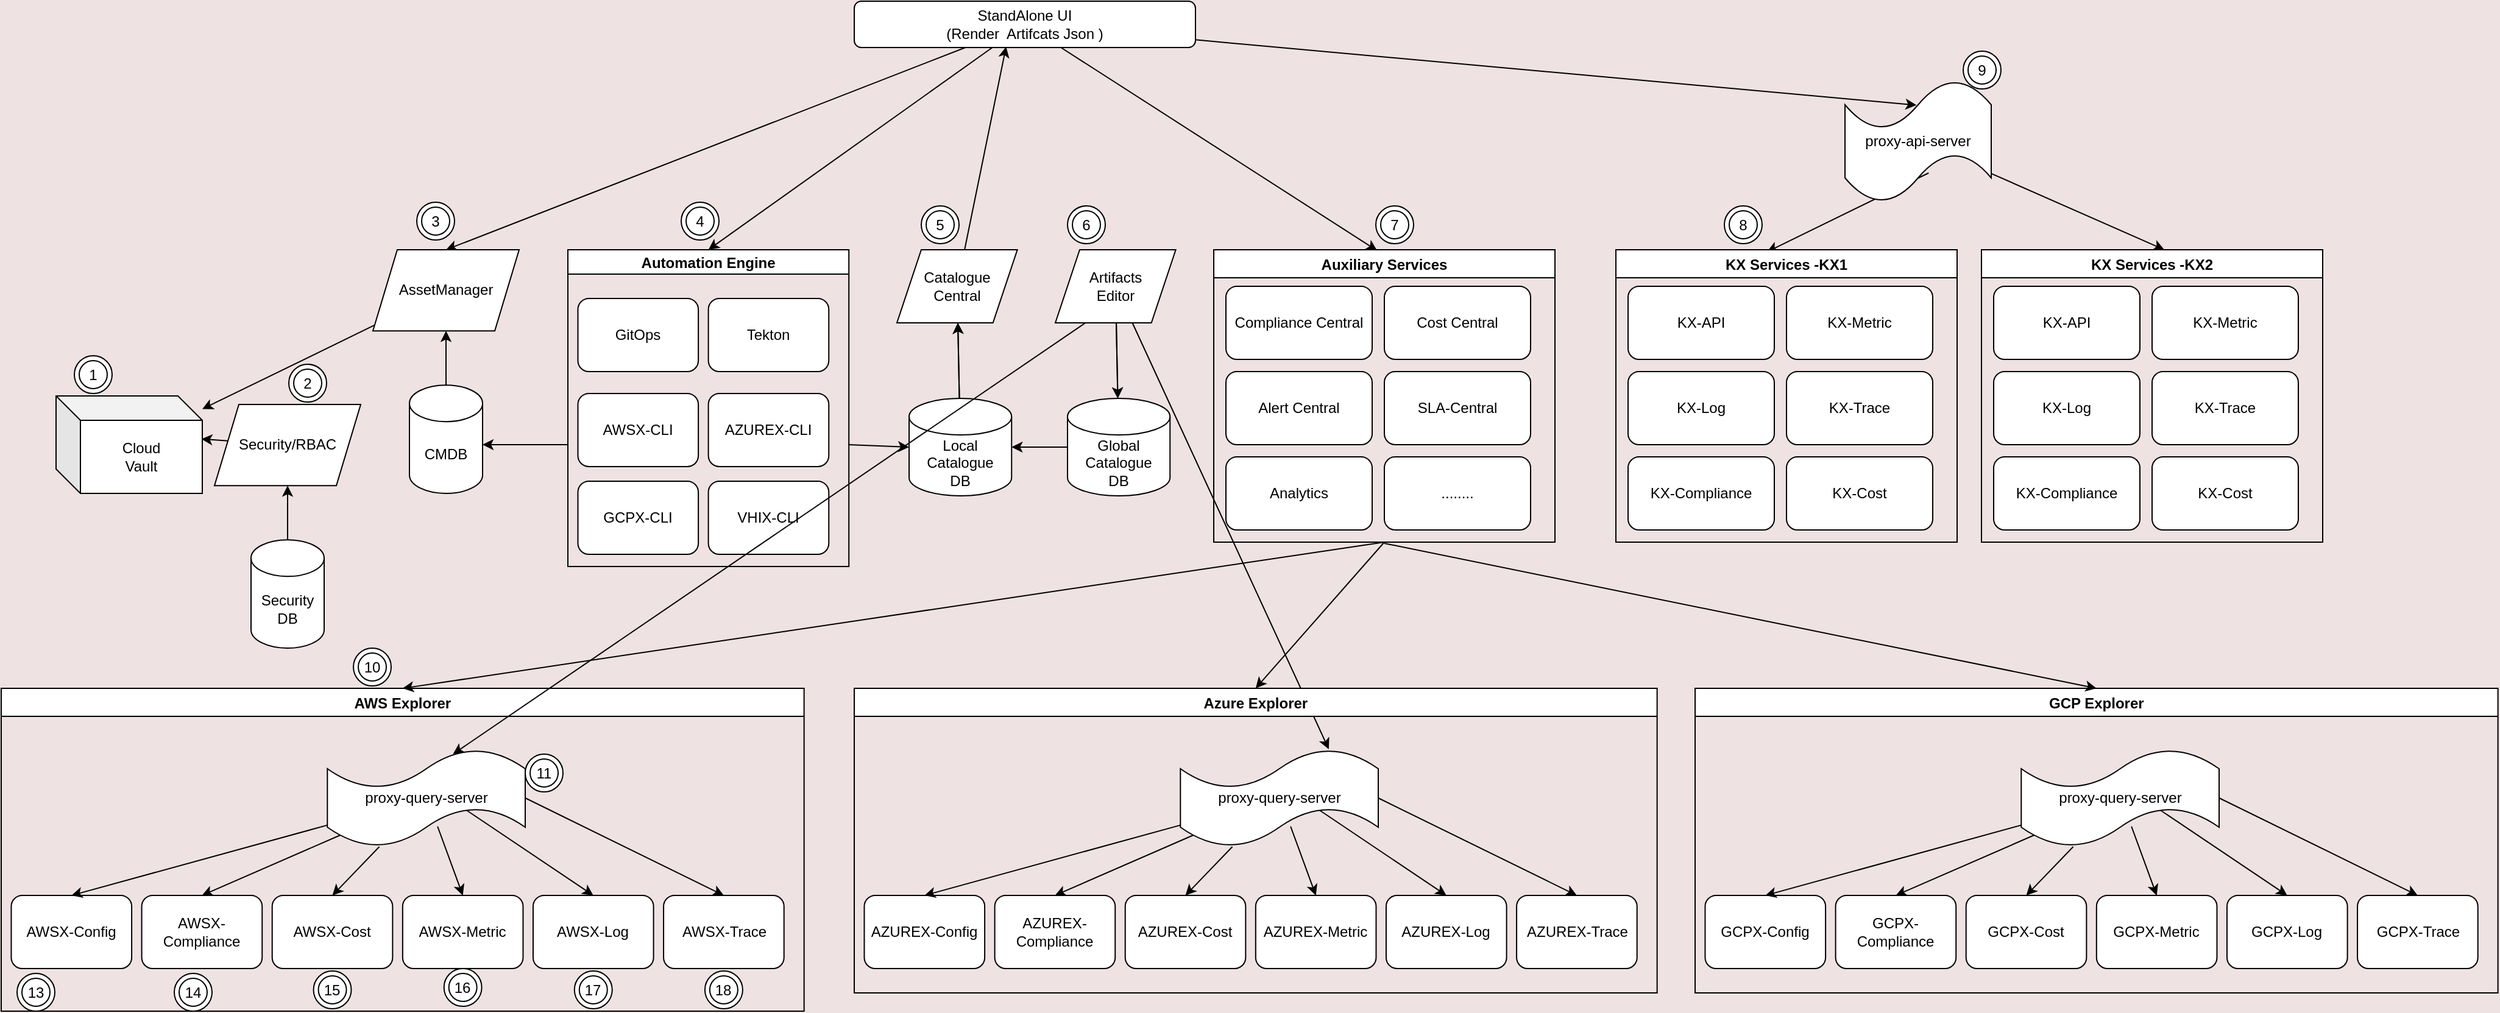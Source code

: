 <mxfile>
    <diagram name="Interaction-Diagram" id="7GNB4jIoamytLHVQr97i">
        <mxGraphModel dx="2024" dy="427" grid="0" gridSize="10" guides="1" tooltips="1" connect="1" arrows="1" fold="1" page="1" pageScale="1" pageWidth="850" pageHeight="1100" background="#eee2e2" math="0" shadow="0">
            <root>
                <mxCell id="BmQghL3O_-GOWUMXI0bN-0"/>
                <mxCell id="BmQghL3O_-GOWUMXI0bN-1" parent="BmQghL3O_-GOWUMXI0bN-0"/>
                <mxCell id="BmQghL3O_-GOWUMXI0bN-2" style="edgeStyle=none;html=1;entryX=0.489;entryY=0.203;entryDx=0;entryDy=0;entryPerimeter=0;" parent="BmQghL3O_-GOWUMXI0bN-1" source="BmQghL3O_-GOWUMXI0bN-4" target="BmQghL3O_-GOWUMXI0bN-12" edge="1">
                    <mxGeometry relative="1" as="geometry"/>
                </mxCell>
                <mxCell id="BmQghL3O_-GOWUMXI0bN-3" style="edgeStyle=none;html=1;entryX=0.5;entryY=0;entryDx=0;entryDy=0;" parent="BmQghL3O_-GOWUMXI0bN-1" source="BmQghL3O_-GOWUMXI0bN-4" target="BmQghL3O_-GOWUMXI0bN-14" edge="1">
                    <mxGeometry relative="1" as="geometry">
                        <mxPoint x="350" y="120" as="sourcePoint"/>
                    </mxGeometry>
                </mxCell>
                <mxCell id="BmQghL3O_-GOWUMXI0bN-67" style="edgeStyle=none;html=1;entryX=0.5;entryY=0;entryDx=0;entryDy=0;" parent="BmQghL3O_-GOWUMXI0bN-1" source="BmQghL3O_-GOWUMXI0bN-4" target="BmQghL3O_-GOWUMXI0bN-49" edge="1">
                    <mxGeometry relative="1" as="geometry"/>
                </mxCell>
                <mxCell id="78gBcH1abRgP0Y-VCwe5-7" style="edgeStyle=none;html=1;entryX=0.479;entryY=0.003;entryDx=0;entryDy=0;entryPerimeter=0;" parent="BmQghL3O_-GOWUMXI0bN-1" source="BmQghL3O_-GOWUMXI0bN-4" target="exuxlLPpUJy-EJZ2cRYF-10" edge="1">
                    <mxGeometry relative="1" as="geometry"/>
                </mxCell>
                <mxCell id="BmQghL3O_-GOWUMXI0bN-4" value="StandAlone UI&lt;br&gt;(Render&amp;nbsp; Artifcats Json )" style="rounded=1;whiteSpace=wrap;html=1;" parent="BmQghL3O_-GOWUMXI0bN-1" vertex="1">
                    <mxGeometry x="480" y="76" width="280" height="38" as="geometry"/>
                </mxCell>
                <mxCell id="BmQghL3O_-GOWUMXI0bN-95" style="edgeStyle=none;html=1;entryX=0.443;entryY=0.007;entryDx=0;entryDy=0;entryPerimeter=0;exitX=0.572;exitY=0.76;exitDx=0;exitDy=0;exitPerimeter=0;" parent="BmQghL3O_-GOWUMXI0bN-1" source="BmQghL3O_-GOWUMXI0bN-12" target="BmQghL3O_-GOWUMXI0bN-83" edge="1">
                    <mxGeometry relative="1" as="geometry"/>
                </mxCell>
                <mxCell id="BmQghL3O_-GOWUMXI0bN-96" style="edgeStyle=none;html=1;entryX=0.536;entryY=0;entryDx=0;entryDy=0;entryPerimeter=0;" parent="BmQghL3O_-GOWUMXI0bN-1" source="BmQghL3O_-GOWUMXI0bN-12" target="BmQghL3O_-GOWUMXI0bN-92" edge="1">
                    <mxGeometry relative="1" as="geometry"/>
                </mxCell>
                <mxCell id="BmQghL3O_-GOWUMXI0bN-12" value="proxy-api-server" style="shape=tape;whiteSpace=wrap;html=1;" parent="BmQghL3O_-GOWUMXI0bN-1" vertex="1">
                    <mxGeometry x="1293" y="141" width="120" height="100" as="geometry"/>
                </mxCell>
                <mxCell id="BmQghL3O_-GOWUMXI0bN-13" value="" style="group" parent="BmQghL3O_-GOWUMXI0bN-1" vertex="1" connectable="0">
                    <mxGeometry x="85" y="280" width="120" height="200" as="geometry"/>
                </mxCell>
                <mxCell id="BmQghL3O_-GOWUMXI0bN-14" value="AssetManager" style="shape=parallelogram;perimeter=parallelogramPerimeter;whiteSpace=wrap;html=1;fixedSize=1;" parent="BmQghL3O_-GOWUMXI0bN-13" vertex="1">
                    <mxGeometry width="120" height="66.667" as="geometry"/>
                </mxCell>
                <mxCell id="BmQghL3O_-GOWUMXI0bN-15" value="CMDB" style="shape=cylinder3;whiteSpace=wrap;html=1;boundedLbl=1;backgroundOutline=1;size=15;" parent="BmQghL3O_-GOWUMXI0bN-13" vertex="1">
                    <mxGeometry x="30" y="111.111" width="60" height="88.889" as="geometry"/>
                </mxCell>
                <mxCell id="BmQghL3O_-GOWUMXI0bN-16" value="" style="edgeStyle=none;html=1;" parent="BmQghL3O_-GOWUMXI0bN-13" source="BmQghL3O_-GOWUMXI0bN-15" target="BmQghL3O_-GOWUMXI0bN-14" edge="1">
                    <mxGeometry relative="1" as="geometry"/>
                </mxCell>
                <mxCell id="BmQghL3O_-GOWUMXI0bN-17" value="Cloud&lt;br&gt;Vault" style="shape=cube;whiteSpace=wrap;html=1;boundedLbl=1;backgroundOutline=1;darkOpacity=0.05;darkOpacity2=0.1;" parent="BmQghL3O_-GOWUMXI0bN-1" vertex="1">
                    <mxGeometry x="-175" y="400" width="120" height="80" as="geometry"/>
                </mxCell>
                <mxCell id="BmQghL3O_-GOWUMXI0bN-26" style="edgeStyle=none;html=1;" parent="BmQghL3O_-GOWUMXI0bN-1" source="BmQghL3O_-GOWUMXI0bN-14" target="BmQghL3O_-GOWUMXI0bN-17" edge="1">
                    <mxGeometry relative="1" as="geometry"/>
                </mxCell>
                <mxCell id="BmQghL3O_-GOWUMXI0bN-77" value="" style="group" parent="BmQghL3O_-GOWUMXI0bN-1" vertex="1" connectable="0">
                    <mxGeometry x="1105" y="280" width="280" height="260" as="geometry"/>
                </mxCell>
                <mxCell id="BmQghL3O_-GOWUMXI0bN-78" value="" style="group" parent="BmQghL3O_-GOWUMXI0bN-77" vertex="1" connectable="0">
                    <mxGeometry x="10" y="30" width="250" height="130" as="geometry"/>
                </mxCell>
                <mxCell id="BmQghL3O_-GOWUMXI0bN-79" value="KX-API" style="rounded=1;whiteSpace=wrap;html=1;" parent="BmQghL3O_-GOWUMXI0bN-78" vertex="1">
                    <mxGeometry width="120" height="60" as="geometry"/>
                </mxCell>
                <mxCell id="BmQghL3O_-GOWUMXI0bN-80" value="KX-Metric" style="rounded=1;whiteSpace=wrap;html=1;" parent="BmQghL3O_-GOWUMXI0bN-78" vertex="1">
                    <mxGeometry x="130" width="120" height="60" as="geometry"/>
                </mxCell>
                <mxCell id="BmQghL3O_-GOWUMXI0bN-81" value="KX-Log" style="rounded=1;whiteSpace=wrap;html=1;" parent="BmQghL3O_-GOWUMXI0bN-78" vertex="1">
                    <mxGeometry y="70" width="120" height="60" as="geometry"/>
                </mxCell>
                <mxCell id="BmQghL3O_-GOWUMXI0bN-82" value="KX-Trace" style="rounded=1;whiteSpace=wrap;html=1;" parent="BmQghL3O_-GOWUMXI0bN-78" vertex="1">
                    <mxGeometry x="130" y="70" width="120" height="60" as="geometry"/>
                </mxCell>
                <mxCell id="BmQghL3O_-GOWUMXI0bN-83" value="KX Services -KX1" style="swimlane;" parent="BmQghL3O_-GOWUMXI0bN-77" vertex="1">
                    <mxGeometry width="280" height="240" as="geometry"/>
                </mxCell>
                <mxCell id="BmQghL3O_-GOWUMXI0bN-84" value="KX-Compliance" style="rounded=1;whiteSpace=wrap;html=1;" parent="BmQghL3O_-GOWUMXI0bN-83" vertex="1">
                    <mxGeometry x="10" y="170" width="120" height="60" as="geometry"/>
                </mxCell>
                <mxCell id="BmQghL3O_-GOWUMXI0bN-85" value="KX-Cost" style="rounded=1;whiteSpace=wrap;html=1;" parent="BmQghL3O_-GOWUMXI0bN-83" vertex="1">
                    <mxGeometry x="140" y="170" width="120" height="60" as="geometry"/>
                </mxCell>
                <mxCell id="BmQghL3O_-GOWUMXI0bN-86" value="" style="group" parent="BmQghL3O_-GOWUMXI0bN-1" vertex="1" connectable="0">
                    <mxGeometry x="1405" y="280" width="280" height="260" as="geometry"/>
                </mxCell>
                <mxCell id="BmQghL3O_-GOWUMXI0bN-87" value="" style="group" parent="BmQghL3O_-GOWUMXI0bN-86" vertex="1" connectable="0">
                    <mxGeometry x="10" y="30" width="250" height="130" as="geometry"/>
                </mxCell>
                <mxCell id="BmQghL3O_-GOWUMXI0bN-88" value="KX-API" style="rounded=1;whiteSpace=wrap;html=1;" parent="BmQghL3O_-GOWUMXI0bN-87" vertex="1">
                    <mxGeometry width="120" height="60" as="geometry"/>
                </mxCell>
                <mxCell id="BmQghL3O_-GOWUMXI0bN-89" value="KX-Metric" style="rounded=1;whiteSpace=wrap;html=1;" parent="BmQghL3O_-GOWUMXI0bN-87" vertex="1">
                    <mxGeometry x="130" width="120" height="60" as="geometry"/>
                </mxCell>
                <mxCell id="BmQghL3O_-GOWUMXI0bN-90" value="KX-Log" style="rounded=1;whiteSpace=wrap;html=1;" parent="BmQghL3O_-GOWUMXI0bN-87" vertex="1">
                    <mxGeometry y="70" width="120" height="60" as="geometry"/>
                </mxCell>
                <mxCell id="BmQghL3O_-GOWUMXI0bN-91" value="KX-Trace" style="rounded=1;whiteSpace=wrap;html=1;" parent="BmQghL3O_-GOWUMXI0bN-87" vertex="1">
                    <mxGeometry x="130" y="70" width="120" height="60" as="geometry"/>
                </mxCell>
                <mxCell id="BmQghL3O_-GOWUMXI0bN-92" value="KX Services -KX2" style="swimlane;" parent="BmQghL3O_-GOWUMXI0bN-86" vertex="1">
                    <mxGeometry width="280" height="240" as="geometry"/>
                </mxCell>
                <mxCell id="BmQghL3O_-GOWUMXI0bN-93" value="KX-Compliance" style="rounded=1;whiteSpace=wrap;html=1;" parent="BmQghL3O_-GOWUMXI0bN-92" vertex="1">
                    <mxGeometry x="10" y="170" width="120" height="60" as="geometry"/>
                </mxCell>
                <mxCell id="BmQghL3O_-GOWUMXI0bN-94" value="KX-Cost" style="rounded=1;whiteSpace=wrap;html=1;" parent="BmQghL3O_-GOWUMXI0bN-92" vertex="1">
                    <mxGeometry x="140" y="170" width="120" height="60" as="geometry"/>
                </mxCell>
                <mxCell id="exuxlLPpUJy-EJZ2cRYF-4" value="" style="group" parent="BmQghL3O_-GOWUMXI0bN-1" vertex="1" connectable="0">
                    <mxGeometry x="775" y="280" width="280" height="260" as="geometry"/>
                </mxCell>
                <mxCell id="78gBcH1abRgP0Y-VCwe5-0" value="" style="group" parent="exuxlLPpUJy-EJZ2cRYF-4" vertex="1" connectable="0">
                    <mxGeometry width="280" height="240" as="geometry"/>
                </mxCell>
                <mxCell id="exuxlLPpUJy-EJZ2cRYF-5" value="" style="group" parent="78gBcH1abRgP0Y-VCwe5-0" vertex="1" connectable="0">
                    <mxGeometry x="10" y="30" width="250" height="130" as="geometry"/>
                </mxCell>
                <mxCell id="exuxlLPpUJy-EJZ2cRYF-6" value="Compliance Central" style="rounded=1;whiteSpace=wrap;html=1;" parent="exuxlLPpUJy-EJZ2cRYF-5" vertex="1">
                    <mxGeometry width="120" height="60" as="geometry"/>
                </mxCell>
                <mxCell id="exuxlLPpUJy-EJZ2cRYF-7" value="Cost Central" style="rounded=1;whiteSpace=wrap;html=1;" parent="exuxlLPpUJy-EJZ2cRYF-5" vertex="1">
                    <mxGeometry x="130" width="120" height="60" as="geometry"/>
                </mxCell>
                <mxCell id="exuxlLPpUJy-EJZ2cRYF-8" value="Alert Central" style="rounded=1;whiteSpace=wrap;html=1;" parent="exuxlLPpUJy-EJZ2cRYF-5" vertex="1">
                    <mxGeometry y="70" width="120" height="60" as="geometry"/>
                </mxCell>
                <mxCell id="exuxlLPpUJy-EJZ2cRYF-9" value="SLA-Central" style="rounded=1;whiteSpace=wrap;html=1;" parent="exuxlLPpUJy-EJZ2cRYF-5" vertex="1">
                    <mxGeometry x="130" y="70" width="120" height="60" as="geometry"/>
                </mxCell>
                <mxCell id="exuxlLPpUJy-EJZ2cRYF-10" value="Auxiliary Services" style="swimlane;container=0;" parent="78gBcH1abRgP0Y-VCwe5-0" vertex="1">
                    <mxGeometry width="280" height="240" as="geometry"/>
                </mxCell>
                <mxCell id="exuxlLPpUJy-EJZ2cRYF-11" value="Analytics" style="rounded=1;whiteSpace=wrap;html=1;" parent="78gBcH1abRgP0Y-VCwe5-0" vertex="1">
                    <mxGeometry x="10" y="170" width="120" height="60" as="geometry"/>
                </mxCell>
                <mxCell id="exuxlLPpUJy-EJZ2cRYF-12" value="........" style="rounded=1;whiteSpace=wrap;html=1;" parent="78gBcH1abRgP0Y-VCwe5-0" vertex="1">
                    <mxGeometry x="140" y="170" width="120" height="60" as="geometry"/>
                </mxCell>
                <mxCell id="78gBcH1abRgP0Y-VCwe5-21" style="edgeStyle=none;html=1;entryX=0;entryY=0.5;entryDx=0;entryDy=0;entryPerimeter=0;" parent="BmQghL3O_-GOWUMXI0bN-1" target="exuxlLPpUJy-EJZ2cRYF-2" edge="1">
                    <mxGeometry relative="1" as="geometry">
                        <mxPoint x="475" y="440" as="sourcePoint"/>
                    </mxGeometry>
                </mxCell>
                <mxCell id="BmQghL3O_-GOWUMXI0bN-49" value="Automation Engine" style="swimlane;startSize=20;" parent="BmQghL3O_-GOWUMXI0bN-1" vertex="1">
                    <mxGeometry x="245" y="280" width="230.588" height="260" as="geometry"/>
                </mxCell>
                <mxCell id="78gBcH1abRgP0Y-VCwe5-2" value="GitOps" style="rounded=1;whiteSpace=wrap;html=1;" parent="BmQghL3O_-GOWUMXI0bN-49" vertex="1">
                    <mxGeometry x="8.235" y="40" width="98.824" height="60" as="geometry"/>
                </mxCell>
                <mxCell id="78gBcH1abRgP0Y-VCwe5-3" value="Tekton" style="rounded=1;whiteSpace=wrap;html=1;" parent="BmQghL3O_-GOWUMXI0bN-49" vertex="1">
                    <mxGeometry x="115.294" y="40" width="98.824" height="60" as="geometry"/>
                </mxCell>
                <mxCell id="BmQghL3O_-GOWUMXI0bN-45" value="AWSX-CLI" style="rounded=1;whiteSpace=wrap;html=1;" parent="BmQghL3O_-GOWUMXI0bN-49" vertex="1">
                    <mxGeometry x="8.235" y="118" width="98.824" height="60" as="geometry"/>
                </mxCell>
                <mxCell id="BmQghL3O_-GOWUMXI0bN-46" value="AZUREX-CLI" style="rounded=1;whiteSpace=wrap;html=1;" parent="BmQghL3O_-GOWUMXI0bN-49" vertex="1">
                    <mxGeometry x="115.294" y="118" width="98.824" height="60" as="geometry"/>
                </mxCell>
                <mxCell id="BmQghL3O_-GOWUMXI0bN-47" value="GCPX-CLI" style="rounded=1;whiteSpace=wrap;html=1;" parent="BmQghL3O_-GOWUMXI0bN-49" vertex="1">
                    <mxGeometry x="8.235" y="190" width="98.824" height="60" as="geometry"/>
                </mxCell>
                <mxCell id="BmQghL3O_-GOWUMXI0bN-48" value="VHIX-CLI" style="rounded=1;whiteSpace=wrap;html=1;" parent="BmQghL3O_-GOWUMXI0bN-49" vertex="1">
                    <mxGeometry x="115.294" y="190" width="98.824" height="60" as="geometry"/>
                </mxCell>
                <mxCell id="BmQghL3O_-GOWUMXI0bN-34" value="AWS Explorer" style="swimlane;" parent="BmQghL3O_-GOWUMXI0bN-1" vertex="1">
                    <mxGeometry x="-220.0" y="640" width="658.824" height="265" as="geometry"/>
                </mxCell>
                <mxCell id="BmQghL3O_-GOWUMXI0bN-41" value="AWSX-Compliance" style="rounded=1;whiteSpace=wrap;html=1;" parent="BmQghL3O_-GOWUMXI0bN-34" vertex="1">
                    <mxGeometry x="115.294" y="170" width="98.824" height="60" as="geometry"/>
                </mxCell>
                <mxCell id="BmQghL3O_-GOWUMXI0bN-42" value="AWSX-Cost" style="rounded=1;whiteSpace=wrap;html=1;" parent="BmQghL3O_-GOWUMXI0bN-34" vertex="1">
                    <mxGeometry x="222.353" y="170" width="98.824" height="60" as="geometry"/>
                </mxCell>
                <mxCell id="BmQghL3O_-GOWUMXI0bN-27" value="AWSX-Config" style="rounded=1;whiteSpace=wrap;html=1;" parent="BmQghL3O_-GOWUMXI0bN-34" vertex="1">
                    <mxGeometry x="8.235" y="170" width="98.824" height="60" as="geometry"/>
                </mxCell>
                <mxCell id="BmQghL3O_-GOWUMXI0bN-29" value="AWSX-Metric" style="rounded=1;whiteSpace=wrap;html=1;" parent="BmQghL3O_-GOWUMXI0bN-34" vertex="1">
                    <mxGeometry x="329.412" y="170" width="98.824" height="60" as="geometry"/>
                </mxCell>
                <mxCell id="BmQghL3O_-GOWUMXI0bN-30" value="AWSX-Log" style="rounded=1;whiteSpace=wrap;html=1;" parent="BmQghL3O_-GOWUMXI0bN-34" vertex="1">
                    <mxGeometry x="436.471" y="170" width="98.824" height="60" as="geometry"/>
                </mxCell>
                <mxCell id="BmQghL3O_-GOWUMXI0bN-31" value="AWSX-Trace" style="rounded=1;whiteSpace=wrap;html=1;" parent="BmQghL3O_-GOWUMXI0bN-34" vertex="1">
                    <mxGeometry x="543.529" y="170" width="98.824" height="60" as="geometry"/>
                </mxCell>
                <mxCell id="78gBcH1abRgP0Y-VCwe5-10" style="edgeStyle=none;html=1;entryX=0.5;entryY=0;entryDx=0;entryDy=0;" parent="BmQghL3O_-GOWUMXI0bN-34" source="78gBcH1abRgP0Y-VCwe5-9" target="BmQghL3O_-GOWUMXI0bN-27" edge="1">
                    <mxGeometry relative="1" as="geometry"/>
                </mxCell>
                <mxCell id="78gBcH1abRgP0Y-VCwe5-27" style="edgeStyle=none;html=1;entryX=0.5;entryY=0;entryDx=0;entryDy=0;" parent="BmQghL3O_-GOWUMXI0bN-34" target="BmQghL3O_-GOWUMXI0bN-41" edge="1">
                    <mxGeometry relative="1" as="geometry">
                        <mxPoint x="279.41" y="120" as="sourcePoint"/>
                    </mxGeometry>
                </mxCell>
                <mxCell id="78gBcH1abRgP0Y-VCwe5-28" style="edgeStyle=none;html=1;entryX=0.5;entryY=0;entryDx=0;entryDy=0;" parent="BmQghL3O_-GOWUMXI0bN-34" source="78gBcH1abRgP0Y-VCwe5-9" target="BmQghL3O_-GOWUMXI0bN-42" edge="1">
                    <mxGeometry relative="1" as="geometry"/>
                </mxCell>
                <mxCell id="78gBcH1abRgP0Y-VCwe5-29" style="edgeStyle=none;html=1;entryX=0.5;entryY=0;entryDx=0;entryDy=0;exitX=0.557;exitY=0.792;exitDx=0;exitDy=0;exitPerimeter=0;" parent="BmQghL3O_-GOWUMXI0bN-34" source="78gBcH1abRgP0Y-VCwe5-9" target="BmQghL3O_-GOWUMXI0bN-29" edge="1">
                    <mxGeometry relative="1" as="geometry"/>
                </mxCell>
                <mxCell id="78gBcH1abRgP0Y-VCwe5-30" style="edgeStyle=none;html=1;entryX=0.5;entryY=0;entryDx=0;entryDy=0;exitX=0.697;exitY=0.617;exitDx=0;exitDy=0;exitPerimeter=0;" parent="BmQghL3O_-GOWUMXI0bN-34" source="78gBcH1abRgP0Y-VCwe5-9" target="BmQghL3O_-GOWUMXI0bN-30" edge="1">
                    <mxGeometry relative="1" as="geometry"/>
                </mxCell>
                <mxCell id="78gBcH1abRgP0Y-VCwe5-31" style="edgeStyle=none;html=1;entryX=0.5;entryY=0;entryDx=0;entryDy=0;exitX=1;exitY=0.5;exitDx=0;exitDy=0;exitPerimeter=0;" parent="BmQghL3O_-GOWUMXI0bN-34" source="78gBcH1abRgP0Y-VCwe5-9" target="BmQghL3O_-GOWUMXI0bN-31" edge="1">
                    <mxGeometry relative="1" as="geometry"/>
                </mxCell>
                <mxCell id="78gBcH1abRgP0Y-VCwe5-9" value="proxy-query-server" style="shape=tape;whiteSpace=wrap;html=1;" parent="BmQghL3O_-GOWUMXI0bN-34" vertex="1">
                    <mxGeometry x="267.65" y="50" width="162.35" height="80" as="geometry"/>
                </mxCell>
                <mxCell id="ZivCQiqWxvb9JW7lX9Gd-11" value="11" style="ellipse;shape=doubleEllipse;whiteSpace=wrap;html=1;aspect=fixed;" parent="BmQghL3O_-GOWUMXI0bN-34" vertex="1">
                    <mxGeometry x="430" y="54" width="31" height="31" as="geometry"/>
                </mxCell>
                <mxCell id="ZivCQiqWxvb9JW7lX9Gd-12" value="13" style="ellipse;shape=doubleEllipse;whiteSpace=wrap;html=1;aspect=fixed;" parent="BmQghL3O_-GOWUMXI0bN-34" vertex="1">
                    <mxGeometry x="13" y="234" width="31" height="31" as="geometry"/>
                </mxCell>
                <mxCell id="ZivCQiqWxvb9JW7lX9Gd-13" value="14" style="ellipse;shape=doubleEllipse;whiteSpace=wrap;html=1;aspect=fixed;" parent="BmQghL3O_-GOWUMXI0bN-34" vertex="1">
                    <mxGeometry x="142" y="234" width="31" height="31" as="geometry"/>
                </mxCell>
                <mxCell id="ZivCQiqWxvb9JW7lX9Gd-14" value="15" style="ellipse;shape=doubleEllipse;whiteSpace=wrap;html=1;aspect=fixed;" parent="BmQghL3O_-GOWUMXI0bN-34" vertex="1">
                    <mxGeometry x="256.26" y="232" width="31" height="31" as="geometry"/>
                </mxCell>
                <mxCell id="ZivCQiqWxvb9JW7lX9Gd-15" value="16" style="ellipse;shape=doubleEllipse;whiteSpace=wrap;html=1;aspect=fixed;" parent="BmQghL3O_-GOWUMXI0bN-34" vertex="1">
                    <mxGeometry x="363.32" y="230" width="31" height="31" as="geometry"/>
                </mxCell>
                <mxCell id="ZivCQiqWxvb9JW7lX9Gd-16" value="17" style="ellipse;shape=doubleEllipse;whiteSpace=wrap;html=1;aspect=fixed;" parent="BmQghL3O_-GOWUMXI0bN-34" vertex="1">
                    <mxGeometry x="470.38" y="232" width="31" height="31" as="geometry"/>
                </mxCell>
                <mxCell id="ZivCQiqWxvb9JW7lX9Gd-17" value="18" style="ellipse;shape=doubleEllipse;whiteSpace=wrap;html=1;aspect=fixed;" parent="BmQghL3O_-GOWUMXI0bN-34" vertex="1">
                    <mxGeometry x="577.44" y="232" width="31" height="31" as="geometry"/>
                </mxCell>
                <mxCell id="78gBcH1abRgP0Y-VCwe5-12" value="" style="group" parent="BmQghL3O_-GOWUMXI0bN-1" vertex="1" connectable="0">
                    <mxGeometry x="515.005" y="280" width="108.824" height="202" as="geometry"/>
                </mxCell>
                <mxCell id="exuxlLPpUJy-EJZ2cRYF-1" value="Catalogue &lt;br&gt;Central" style="shape=parallelogram;perimeter=parallelogramPerimeter;whiteSpace=wrap;html=1;fixedSize=1;" parent="78gBcH1abRgP0Y-VCwe5-12" vertex="1">
                    <mxGeometry width="98.824" height="60" as="geometry"/>
                </mxCell>
                <mxCell id="exuxlLPpUJy-EJZ2cRYF-3" value="" style="edgeStyle=none;html=1;" parent="78gBcH1abRgP0Y-VCwe5-12" source="exuxlLPpUJy-EJZ2cRYF-2" target="exuxlLPpUJy-EJZ2cRYF-1" edge="1">
                    <mxGeometry relative="1" as="geometry"/>
                </mxCell>
                <mxCell id="exuxlLPpUJy-EJZ2cRYF-0" value="" style="group" parent="78gBcH1abRgP0Y-VCwe5-12" vertex="1" connectable="0">
                    <mxGeometry x="10" y="22" width="98.824" height="180" as="geometry"/>
                </mxCell>
                <mxCell id="78gBcH1abRgP0Y-VCwe5-6" value="" style="group" parent="exuxlLPpUJy-EJZ2cRYF-0" vertex="1" connectable="0">
                    <mxGeometry x="10" y="-10" width="98.824" height="190" as="geometry"/>
                </mxCell>
                <mxCell id="exuxlLPpUJy-EJZ2cRYF-2" value="Local Catalogue&lt;br&gt;DB" style="shape=cylinder3;whiteSpace=wrap;html=1;boundedLbl=1;backgroundOutline=1;size=15;" parent="78gBcH1abRgP0Y-VCwe5-6" vertex="1">
                    <mxGeometry x="-10" y="110" width="84.12" height="80" as="geometry"/>
                </mxCell>
                <mxCell id="78gBcH1abRgP0Y-VCwe5-4" value="" style="edgeStyle=none;html=1;" parent="78gBcH1abRgP0Y-VCwe5-12" source="exuxlLPpUJy-EJZ2cRYF-2" target="exuxlLPpUJy-EJZ2cRYF-1" edge="1">
                    <mxGeometry relative="1" as="geometry"/>
                </mxCell>
                <mxCell id="78gBcH1abRgP0Y-VCwe5-13" style="edgeStyle=none;html=1;" parent="BmQghL3O_-GOWUMXI0bN-1" edge="1">
                    <mxGeometry relative="1" as="geometry">
                        <mxPoint x="175" y="440" as="targetPoint"/>
                        <mxPoint x="245" y="440" as="sourcePoint"/>
                    </mxGeometry>
                </mxCell>
                <mxCell id="78gBcH1abRgP0Y-VCwe5-23" style="edgeStyle=none;html=1;" parent="BmQghL3O_-GOWUMXI0bN-1" source="78gBcH1abRgP0Y-VCwe5-15" target="78gBcH1abRgP0Y-VCwe5-19" edge="1">
                    <mxGeometry relative="1" as="geometry"/>
                </mxCell>
                <mxCell id="78gBcH1abRgP0Y-VCwe5-26" style="edgeStyle=none;html=1;exitX=0.25;exitY=1;exitDx=0;exitDy=0;entryX=0.635;entryY=0.05;entryDx=0;entryDy=0;entryPerimeter=0;" parent="BmQghL3O_-GOWUMXI0bN-1" source="78gBcH1abRgP0Y-VCwe5-15" target="78gBcH1abRgP0Y-VCwe5-9" edge="1">
                    <mxGeometry relative="1" as="geometry"/>
                </mxCell>
                <mxCell id="vk87nVZmq9GKAsk2ESJL-14" value="" style="edgeStyle=none;html=1;" parent="BmQghL3O_-GOWUMXI0bN-1" source="78gBcH1abRgP0Y-VCwe5-15" target="78gBcH1abRgP0Y-VCwe5-19" edge="1">
                    <mxGeometry relative="1" as="geometry"/>
                </mxCell>
                <mxCell id="vk87nVZmq9GKAsk2ESJL-15" style="edgeStyle=none;html=1;entryX=0.75;entryY=0;entryDx=0;entryDy=0;entryPerimeter=0;" parent="BmQghL3O_-GOWUMXI0bN-1" source="78gBcH1abRgP0Y-VCwe5-15" target="vk87nVZmq9GKAsk2ESJL-13" edge="1">
                    <mxGeometry relative="1" as="geometry"/>
                </mxCell>
                <mxCell id="78gBcH1abRgP0Y-VCwe5-15" value="Artifacts&lt;br&gt;Editor" style="shape=parallelogram;perimeter=parallelogramPerimeter;whiteSpace=wrap;html=1;fixedSize=1;" parent="BmQghL3O_-GOWUMXI0bN-1" vertex="1">
                    <mxGeometry x="645.005" y="280" width="98.824" height="60" as="geometry"/>
                </mxCell>
                <mxCell id="78gBcH1abRgP0Y-VCwe5-17" value="" style="group" parent="BmQghL3O_-GOWUMXI0bN-1" vertex="1" connectable="0">
                    <mxGeometry x="655.005" y="302" width="98.824" height="180" as="geometry"/>
                </mxCell>
                <mxCell id="78gBcH1abRgP0Y-VCwe5-18" value="" style="group" parent="78gBcH1abRgP0Y-VCwe5-17" vertex="1" connectable="0">
                    <mxGeometry x="10" y="-10" width="98.824" height="190" as="geometry"/>
                </mxCell>
                <mxCell id="78gBcH1abRgP0Y-VCwe5-19" value="Global Catalogue&lt;br&gt;DB" style="shape=cylinder3;whiteSpace=wrap;html=1;boundedLbl=1;backgroundOutline=1;size=15;" parent="78gBcH1abRgP0Y-VCwe5-18" vertex="1">
                    <mxGeometry x="-10" y="110" width="84.12" height="80" as="geometry"/>
                </mxCell>
                <mxCell id="78gBcH1abRgP0Y-VCwe5-24" style="edgeStyle=none;html=1;entryX=1;entryY=0.5;entryDx=0;entryDy=0;entryPerimeter=0;" parent="BmQghL3O_-GOWUMXI0bN-1" source="78gBcH1abRgP0Y-VCwe5-19" target="exuxlLPpUJy-EJZ2cRYF-2" edge="1">
                    <mxGeometry relative="1" as="geometry"/>
                </mxCell>
                <mxCell id="78gBcH1abRgP0Y-VCwe5-25" style="edgeStyle=none;html=1;entryX=0.445;entryY=0.982;entryDx=0;entryDy=0;entryPerimeter=0;" parent="BmQghL3O_-GOWUMXI0bN-1" source="exuxlLPpUJy-EJZ2cRYF-1" target="BmQghL3O_-GOWUMXI0bN-4" edge="1">
                    <mxGeometry relative="1" as="geometry">
                        <mxPoint x="369.416" y="120" as="targetPoint"/>
                    </mxGeometry>
                </mxCell>
                <mxCell id="vk87nVZmq9GKAsk2ESJL-0" value="Azure Explorer" style="swimlane;" parent="BmQghL3O_-GOWUMXI0bN-1" vertex="1">
                    <mxGeometry x="480" y="640" width="658.824" height="250" as="geometry"/>
                </mxCell>
                <mxCell id="vk87nVZmq9GKAsk2ESJL-1" value="AZUREX-Compliance" style="rounded=1;whiteSpace=wrap;html=1;" parent="vk87nVZmq9GKAsk2ESJL-0" vertex="1">
                    <mxGeometry x="115.294" y="170" width="98.824" height="60" as="geometry"/>
                </mxCell>
                <mxCell id="vk87nVZmq9GKAsk2ESJL-2" value="AZUREX-Cost" style="rounded=1;whiteSpace=wrap;html=1;" parent="vk87nVZmq9GKAsk2ESJL-0" vertex="1">
                    <mxGeometry x="222.353" y="170" width="98.824" height="60" as="geometry"/>
                </mxCell>
                <mxCell id="vk87nVZmq9GKAsk2ESJL-3" value="AZUREX-Config" style="rounded=1;whiteSpace=wrap;html=1;" parent="vk87nVZmq9GKAsk2ESJL-0" vertex="1">
                    <mxGeometry x="8.235" y="170" width="98.824" height="60" as="geometry"/>
                </mxCell>
                <mxCell id="vk87nVZmq9GKAsk2ESJL-4" value="AZUREX-Metric" style="rounded=1;whiteSpace=wrap;html=1;" parent="vk87nVZmq9GKAsk2ESJL-0" vertex="1">
                    <mxGeometry x="329.412" y="170" width="98.824" height="60" as="geometry"/>
                </mxCell>
                <mxCell id="vk87nVZmq9GKAsk2ESJL-5" value="AZUREX-Log" style="rounded=1;whiteSpace=wrap;html=1;" parent="vk87nVZmq9GKAsk2ESJL-0" vertex="1">
                    <mxGeometry x="436.471" y="170" width="98.824" height="60" as="geometry"/>
                </mxCell>
                <mxCell id="vk87nVZmq9GKAsk2ESJL-6" value="AZUREX-Trace" style="rounded=1;whiteSpace=wrap;html=1;" parent="vk87nVZmq9GKAsk2ESJL-0" vertex="1">
                    <mxGeometry x="543.529" y="170" width="98.824" height="60" as="geometry"/>
                </mxCell>
                <mxCell id="vk87nVZmq9GKAsk2ESJL-7" style="edgeStyle=none;html=1;entryX=0.5;entryY=0;entryDx=0;entryDy=0;" parent="vk87nVZmq9GKAsk2ESJL-0" source="vk87nVZmq9GKAsk2ESJL-13" target="vk87nVZmq9GKAsk2ESJL-3" edge="1">
                    <mxGeometry relative="1" as="geometry"/>
                </mxCell>
                <mxCell id="vk87nVZmq9GKAsk2ESJL-8" style="edgeStyle=none;html=1;entryX=0.5;entryY=0;entryDx=0;entryDy=0;" parent="vk87nVZmq9GKAsk2ESJL-0" target="vk87nVZmq9GKAsk2ESJL-1" edge="1">
                    <mxGeometry relative="1" as="geometry">
                        <mxPoint x="279.41" y="120" as="sourcePoint"/>
                    </mxGeometry>
                </mxCell>
                <mxCell id="vk87nVZmq9GKAsk2ESJL-9" style="edgeStyle=none;html=1;entryX=0.5;entryY=0;entryDx=0;entryDy=0;" parent="vk87nVZmq9GKAsk2ESJL-0" source="vk87nVZmq9GKAsk2ESJL-13" target="vk87nVZmq9GKAsk2ESJL-2" edge="1">
                    <mxGeometry relative="1" as="geometry"/>
                </mxCell>
                <mxCell id="vk87nVZmq9GKAsk2ESJL-10" style="edgeStyle=none;html=1;entryX=0.5;entryY=0;entryDx=0;entryDy=0;exitX=0.557;exitY=0.792;exitDx=0;exitDy=0;exitPerimeter=0;" parent="vk87nVZmq9GKAsk2ESJL-0" source="vk87nVZmq9GKAsk2ESJL-13" target="vk87nVZmq9GKAsk2ESJL-4" edge="1">
                    <mxGeometry relative="1" as="geometry"/>
                </mxCell>
                <mxCell id="vk87nVZmq9GKAsk2ESJL-11" style="edgeStyle=none;html=1;entryX=0.5;entryY=0;entryDx=0;entryDy=0;exitX=0.697;exitY=0.617;exitDx=0;exitDy=0;exitPerimeter=0;" parent="vk87nVZmq9GKAsk2ESJL-0" source="vk87nVZmq9GKAsk2ESJL-13" target="vk87nVZmq9GKAsk2ESJL-5" edge="1">
                    <mxGeometry relative="1" as="geometry"/>
                </mxCell>
                <mxCell id="vk87nVZmq9GKAsk2ESJL-12" style="edgeStyle=none;html=1;entryX=0.5;entryY=0;entryDx=0;entryDy=0;exitX=1;exitY=0.5;exitDx=0;exitDy=0;exitPerimeter=0;" parent="vk87nVZmq9GKAsk2ESJL-0" source="vk87nVZmq9GKAsk2ESJL-13" target="vk87nVZmq9GKAsk2ESJL-6" edge="1">
                    <mxGeometry relative="1" as="geometry"/>
                </mxCell>
                <mxCell id="vk87nVZmq9GKAsk2ESJL-13" value="proxy-query-server" style="shape=tape;whiteSpace=wrap;html=1;" parent="vk87nVZmq9GKAsk2ESJL-0" vertex="1">
                    <mxGeometry x="267.65" y="50" width="162.35" height="80" as="geometry"/>
                </mxCell>
                <mxCell id="vk87nVZmq9GKAsk2ESJL-16" value="GCP Explorer" style="swimlane;startSize=23;" parent="BmQghL3O_-GOWUMXI0bN-1" vertex="1">
                    <mxGeometry x="1170" y="640" width="658.824" height="250" as="geometry"/>
                </mxCell>
                <mxCell id="vk87nVZmq9GKAsk2ESJL-17" value="GCPX-Compliance" style="rounded=1;whiteSpace=wrap;html=1;" parent="vk87nVZmq9GKAsk2ESJL-16" vertex="1">
                    <mxGeometry x="115.294" y="170" width="98.824" height="60" as="geometry"/>
                </mxCell>
                <mxCell id="vk87nVZmq9GKAsk2ESJL-18" value="GCPX-Cost" style="rounded=1;whiteSpace=wrap;html=1;" parent="vk87nVZmq9GKAsk2ESJL-16" vertex="1">
                    <mxGeometry x="222.353" y="170" width="98.824" height="60" as="geometry"/>
                </mxCell>
                <mxCell id="vk87nVZmq9GKAsk2ESJL-19" value="GCPX-Config" style="rounded=1;whiteSpace=wrap;html=1;" parent="vk87nVZmq9GKAsk2ESJL-16" vertex="1">
                    <mxGeometry x="8.235" y="170" width="98.824" height="60" as="geometry"/>
                </mxCell>
                <mxCell id="vk87nVZmq9GKAsk2ESJL-20" value="GCPX-Metric" style="rounded=1;whiteSpace=wrap;html=1;" parent="vk87nVZmq9GKAsk2ESJL-16" vertex="1">
                    <mxGeometry x="329.412" y="170" width="98.824" height="60" as="geometry"/>
                </mxCell>
                <mxCell id="vk87nVZmq9GKAsk2ESJL-21" value="GCPX-Log" style="rounded=1;whiteSpace=wrap;html=1;" parent="vk87nVZmq9GKAsk2ESJL-16" vertex="1">
                    <mxGeometry x="436.471" y="170" width="98.824" height="60" as="geometry"/>
                </mxCell>
                <mxCell id="vk87nVZmq9GKAsk2ESJL-22" value="GCPX-Trace" style="rounded=1;whiteSpace=wrap;html=1;" parent="vk87nVZmq9GKAsk2ESJL-16" vertex="1">
                    <mxGeometry x="543.529" y="170" width="98.824" height="60" as="geometry"/>
                </mxCell>
                <mxCell id="vk87nVZmq9GKAsk2ESJL-23" style="edgeStyle=none;html=1;entryX=0.5;entryY=0;entryDx=0;entryDy=0;" parent="vk87nVZmq9GKAsk2ESJL-16" source="vk87nVZmq9GKAsk2ESJL-29" target="vk87nVZmq9GKAsk2ESJL-19" edge="1">
                    <mxGeometry relative="1" as="geometry"/>
                </mxCell>
                <mxCell id="vk87nVZmq9GKAsk2ESJL-24" style="edgeStyle=none;html=1;entryX=0.5;entryY=0;entryDx=0;entryDy=0;" parent="vk87nVZmq9GKAsk2ESJL-16" target="vk87nVZmq9GKAsk2ESJL-17" edge="1">
                    <mxGeometry relative="1" as="geometry">
                        <mxPoint x="279.41" y="120" as="sourcePoint"/>
                    </mxGeometry>
                </mxCell>
                <mxCell id="vk87nVZmq9GKAsk2ESJL-25" style="edgeStyle=none;html=1;entryX=0.5;entryY=0;entryDx=0;entryDy=0;" parent="vk87nVZmq9GKAsk2ESJL-16" source="vk87nVZmq9GKAsk2ESJL-29" target="vk87nVZmq9GKAsk2ESJL-18" edge="1">
                    <mxGeometry relative="1" as="geometry"/>
                </mxCell>
                <mxCell id="vk87nVZmq9GKAsk2ESJL-26" style="edgeStyle=none;html=1;entryX=0.5;entryY=0;entryDx=0;entryDy=0;exitX=0.557;exitY=0.792;exitDx=0;exitDy=0;exitPerimeter=0;" parent="vk87nVZmq9GKAsk2ESJL-16" source="vk87nVZmq9GKAsk2ESJL-29" target="vk87nVZmq9GKAsk2ESJL-20" edge="1">
                    <mxGeometry relative="1" as="geometry"/>
                </mxCell>
                <mxCell id="vk87nVZmq9GKAsk2ESJL-27" style="edgeStyle=none;html=1;entryX=0.5;entryY=0;entryDx=0;entryDy=0;exitX=0.697;exitY=0.617;exitDx=0;exitDy=0;exitPerimeter=0;" parent="vk87nVZmq9GKAsk2ESJL-16" source="vk87nVZmq9GKAsk2ESJL-29" target="vk87nVZmq9GKAsk2ESJL-21" edge="1">
                    <mxGeometry relative="1" as="geometry"/>
                </mxCell>
                <mxCell id="vk87nVZmq9GKAsk2ESJL-28" style="edgeStyle=none;html=1;entryX=0.5;entryY=0;entryDx=0;entryDy=0;exitX=1;exitY=0.5;exitDx=0;exitDy=0;exitPerimeter=0;" parent="vk87nVZmq9GKAsk2ESJL-16" source="vk87nVZmq9GKAsk2ESJL-29" target="vk87nVZmq9GKAsk2ESJL-22" edge="1">
                    <mxGeometry relative="1" as="geometry"/>
                </mxCell>
                <mxCell id="vk87nVZmq9GKAsk2ESJL-29" value="proxy-query-server" style="shape=tape;whiteSpace=wrap;html=1;" parent="vk87nVZmq9GKAsk2ESJL-16" vertex="1">
                    <mxGeometry x="267.65" y="50" width="162.35" height="80" as="geometry"/>
                </mxCell>
                <mxCell id="vk87nVZmq9GKAsk2ESJL-30" style="edgeStyle=none;html=1;entryX=0.5;entryY=0;entryDx=0;entryDy=0;exitX=0.5;exitY=1;exitDx=0;exitDy=0;" parent="BmQghL3O_-GOWUMXI0bN-1" source="exuxlLPpUJy-EJZ2cRYF-10" target="BmQghL3O_-GOWUMXI0bN-34" edge="1">
                    <mxGeometry relative="1" as="geometry"/>
                </mxCell>
                <mxCell id="vk87nVZmq9GKAsk2ESJL-31" style="edgeStyle=none;html=1;exitX=0.5;exitY=1;exitDx=0;exitDy=0;entryX=0.5;entryY=0;entryDx=0;entryDy=0;" parent="BmQghL3O_-GOWUMXI0bN-1" source="exuxlLPpUJy-EJZ2cRYF-10" target="vk87nVZmq9GKAsk2ESJL-0" edge="1">
                    <mxGeometry relative="1" as="geometry"/>
                </mxCell>
                <mxCell id="vk87nVZmq9GKAsk2ESJL-32" style="edgeStyle=none;html=1;entryX=0.5;entryY=0;entryDx=0;entryDy=0;" parent="BmQghL3O_-GOWUMXI0bN-1" target="vk87nVZmq9GKAsk2ESJL-16" edge="1">
                    <mxGeometry relative="1" as="geometry">
                        <mxPoint x="915" y="521" as="sourcePoint"/>
                    </mxGeometry>
                </mxCell>
                <mxCell id="vk87nVZmq9GKAsk2ESJL-40" value="" style="group" parent="BmQghL3O_-GOWUMXI0bN-1" vertex="1" connectable="0">
                    <mxGeometry x="-45" y="407" width="120" height="200" as="geometry"/>
                </mxCell>
                <mxCell id="vk87nVZmq9GKAsk2ESJL-41" value="Security/RBAC" style="shape=parallelogram;perimeter=parallelogramPerimeter;whiteSpace=wrap;html=1;fixedSize=1;" parent="vk87nVZmq9GKAsk2ESJL-40" vertex="1">
                    <mxGeometry width="120" height="66.667" as="geometry"/>
                </mxCell>
                <mxCell id="vk87nVZmq9GKAsk2ESJL-42" value="Security DB" style="shape=cylinder3;whiteSpace=wrap;html=1;boundedLbl=1;backgroundOutline=1;size=15;" parent="vk87nVZmq9GKAsk2ESJL-40" vertex="1">
                    <mxGeometry x="30" y="111.111" width="60" height="88.889" as="geometry"/>
                </mxCell>
                <mxCell id="vk87nVZmq9GKAsk2ESJL-43" value="" style="edgeStyle=none;html=1;" parent="vk87nVZmq9GKAsk2ESJL-40" source="vk87nVZmq9GKAsk2ESJL-42" target="vk87nVZmq9GKAsk2ESJL-41" edge="1">
                    <mxGeometry relative="1" as="geometry"/>
                </mxCell>
                <mxCell id="vk87nVZmq9GKAsk2ESJL-44" style="edgeStyle=none;html=1;entryX=0.994;entryY=0.442;entryDx=0;entryDy=0;entryPerimeter=0;" parent="BmQghL3O_-GOWUMXI0bN-1" source="vk87nVZmq9GKAsk2ESJL-41" target="BmQghL3O_-GOWUMXI0bN-17" edge="1">
                    <mxGeometry relative="1" as="geometry"/>
                </mxCell>
                <mxCell id="ZivCQiqWxvb9JW7lX9Gd-0" value="1" style="ellipse;shape=doubleEllipse;whiteSpace=wrap;html=1;aspect=fixed;" parent="BmQghL3O_-GOWUMXI0bN-1" vertex="1">
                    <mxGeometry x="-160" y="367" width="31" height="31" as="geometry"/>
                </mxCell>
                <mxCell id="ZivCQiqWxvb9JW7lX9Gd-1" value="2" style="ellipse;shape=doubleEllipse;whiteSpace=wrap;html=1;aspect=fixed;" parent="BmQghL3O_-GOWUMXI0bN-1" vertex="1">
                    <mxGeometry x="16" y="374" width="31" height="31" as="geometry"/>
                </mxCell>
                <mxCell id="ZivCQiqWxvb9JW7lX9Gd-2" value="3" style="ellipse;shape=doubleEllipse;whiteSpace=wrap;html=1;aspect=fixed;" parent="BmQghL3O_-GOWUMXI0bN-1" vertex="1">
                    <mxGeometry x="121" y="241" width="31" height="31" as="geometry"/>
                </mxCell>
                <mxCell id="ZivCQiqWxvb9JW7lX9Gd-3" value="4" style="ellipse;shape=doubleEllipse;whiteSpace=wrap;html=1;aspect=fixed;" parent="BmQghL3O_-GOWUMXI0bN-1" vertex="1">
                    <mxGeometry x="338" y="241" width="31" height="31" as="geometry"/>
                </mxCell>
                <mxCell id="ZivCQiqWxvb9JW7lX9Gd-4" value="5" style="ellipse;shape=doubleEllipse;whiteSpace=wrap;html=1;aspect=fixed;" parent="BmQghL3O_-GOWUMXI0bN-1" vertex="1">
                    <mxGeometry x="535" y="244" width="31" height="31" as="geometry"/>
                </mxCell>
                <mxCell id="ZivCQiqWxvb9JW7lX9Gd-5" value="6" style="ellipse;shape=doubleEllipse;whiteSpace=wrap;html=1;aspect=fixed;" parent="BmQghL3O_-GOWUMXI0bN-1" vertex="1">
                    <mxGeometry x="655" y="244" width="31" height="31" as="geometry"/>
                </mxCell>
                <mxCell id="ZivCQiqWxvb9JW7lX9Gd-6" value="7" style="ellipse;shape=doubleEllipse;whiteSpace=wrap;html=1;aspect=fixed;" parent="BmQghL3O_-GOWUMXI0bN-1" vertex="1">
                    <mxGeometry x="908" y="244" width="31" height="31" as="geometry"/>
                </mxCell>
                <mxCell id="ZivCQiqWxvb9JW7lX9Gd-7" value="8" style="ellipse;shape=doubleEllipse;whiteSpace=wrap;html=1;aspect=fixed;" parent="BmQghL3O_-GOWUMXI0bN-1" vertex="1">
                    <mxGeometry x="1194" y="244" width="31" height="31" as="geometry"/>
                </mxCell>
                <mxCell id="ZivCQiqWxvb9JW7lX9Gd-8" value="9" style="ellipse;shape=doubleEllipse;whiteSpace=wrap;html=1;aspect=fixed;" parent="BmQghL3O_-GOWUMXI0bN-1" vertex="1">
                    <mxGeometry x="1390" y="117" width="31" height="31" as="geometry"/>
                </mxCell>
                <mxCell id="ZivCQiqWxvb9JW7lX9Gd-9" value="10" style="ellipse;shape=doubleEllipse;whiteSpace=wrap;html=1;aspect=fixed;" parent="BmQghL3O_-GOWUMXI0bN-1" vertex="1">
                    <mxGeometry x="69" y="607" width="31" height="31" as="geometry"/>
                </mxCell>
            </root>
        </mxGraphModel>
    </diagram>
    <diagram id="NJ9B1g7GZxfQqnIdv7zA" name="modules">
        <mxGraphModel dx="984" dy="427" grid="0" gridSize="10" guides="1" tooltips="1" connect="1" arrows="1" fold="1" page="1" pageScale="1" pageWidth="1100" pageHeight="850" background="#B3B3B3" math="0" shadow="1">
            <root>
                <mxCell id="0"/>
                <mxCell id="1" parent="0"/>
                <mxCell id="WEMHN2A-2hV-x8UT9uYU-6" value="" style="group;rounded=1;" parent="1" vertex="1" connectable="0">
                    <mxGeometry x="30" y="10" width="220" height="100" as="geometry"/>
                </mxCell>
                <mxCell id="WEMHN2A-2hV-x8UT9uYU-3" value="&lt;b&gt;Cloud CMDB&lt;/b&gt;" style="shape=mxgraph.bpmn.swimlane;html=1;startSize=20;horizontal=1;swimlaneLine=1;collapsible=0;fontStyle=0;strokeWidth=2;swimlaneFillColor=#ffffff;isCollection=1;whiteSpace=wrap;rounded=1;" parent="WEMHN2A-2hV-x8UT9uYU-6" vertex="1">
                    <mxGeometry width="220" height="100" as="geometry"/>
                </mxCell>
                <mxCell id="WEMHN2A-2hV-x8UT9uYU-5" value="Stores and Manages all Business And Infrastructure Assets, the lifecycle and their changes" style="text;strokeColor=none;align=center;fillColor=none;html=1;verticalAlign=middle;whiteSpace=wrap;rounded=1;" parent="WEMHN2A-2hV-x8UT9uYU-6" vertex="1">
                    <mxGeometry y="20" width="220" height="70" as="geometry"/>
                </mxCell>
                <mxCell id="WEMHN2A-2hV-x8UT9uYU-7" value="" style="group;rounded=1;" parent="1" vertex="1" connectable="0">
                    <mxGeometry x="290" y="10" width="220" height="100" as="geometry"/>
                </mxCell>
                <mxCell id="WEMHN2A-2hV-x8UT9uYU-8" value="&lt;b&gt;Cloud Vaults&lt;/b&gt;" style="shape=mxgraph.bpmn.swimlane;html=1;startSize=20;horizontal=1;swimlaneLine=1;collapsible=0;fontStyle=0;strokeWidth=2;swimlaneFillColor=#ffffff;isCollection=1;whiteSpace=wrap;rounded=1;" parent="WEMHN2A-2hV-x8UT9uYU-7" vertex="1">
                    <mxGeometry width="220" height="100" as="geometry"/>
                </mxCell>
                <mxCell id="WEMHN2A-2hV-x8UT9uYU-9" value="Stores and Manages all Cloud Elements discovery and provisioning secrets and their lifecycle. All other service uses this as central point of credentials." style="text;strokeColor=none;align=center;fillColor=none;html=1;verticalAlign=middle;whiteSpace=wrap;rounded=1;" parent="WEMHN2A-2hV-x8UT9uYU-7" vertex="1">
                    <mxGeometry y="20" width="220" height="70" as="geometry"/>
                </mxCell>
                <mxCell id="WEMHN2A-2hV-x8UT9uYU-10" value="" style="group;rounded=1;" parent="1" vertex="1" connectable="0">
                    <mxGeometry x="550" y="10" width="220" height="100" as="geometry"/>
                </mxCell>
                <mxCell id="WEMHN2A-2hV-x8UT9uYU-11" value="&lt;b&gt;Cloud Catalogue&lt;/b&gt;" style="shape=mxgraph.bpmn.swimlane;html=1;startSize=20;horizontal=1;swimlaneLine=1;collapsible=0;fontStyle=0;strokeWidth=2;swimlaneFillColor=#ffffff;isCollection=1;whiteSpace=wrap;rounded=1;" parent="WEMHN2A-2hV-x8UT9uYU-10" vertex="1">
                    <mxGeometry width="220" height="100" as="geometry"/>
                </mxCell>
                <mxCell id="WEMHN2A-2hV-x8UT9uYU-12" value="Stores and Manages all Dev/Sec/Ops artifacts and their lifecycle i.e How centrally we publish artifacts , how each consulmer can use those artifacts." style="text;strokeColor=none;align=center;fillColor=none;html=1;verticalAlign=middle;whiteSpace=wrap;rounded=1;" parent="WEMHN2A-2hV-x8UT9uYU-10" vertex="1">
                    <mxGeometry y="20" width="220" height="70" as="geometry"/>
                </mxCell>
                <mxCell id="WEMHN2A-2hV-x8UT9uYU-13" value="" style="group;rounded=1;" parent="1" vertex="1" connectable="0">
                    <mxGeometry x="802" y="10" width="220" height="100" as="geometry"/>
                </mxCell>
                <mxCell id="WEMHN2A-2hV-x8UT9uYU-14" value="&lt;b&gt;Automation Central&amp;nbsp;&lt;/b&gt;" style="shape=mxgraph.bpmn.swimlane;html=1;startSize=20;horizontal=1;swimlaneLine=1;collapsible=0;fontStyle=0;strokeWidth=2;swimlaneFillColor=#ffffff;isCollection=1;whiteSpace=wrap;rounded=1;" parent="WEMHN2A-2hV-x8UT9uYU-13" vertex="1">
                    <mxGeometry width="220" height="100" as="geometry"/>
                </mxCell>
                <mxCell id="WEMHN2A-2hV-x8UT9uYU-15" value="A horizantally scalable&amp;nbsp; job running framework that accepts Jobs as manifest and executes them along with CMDB updates." style="text;strokeColor=none;align=center;fillColor=none;html=1;verticalAlign=middle;whiteSpace=wrap;rounded=1;" parent="WEMHN2A-2hV-x8UT9uYU-13" vertex="1">
                    <mxGeometry y="20" width="220" height="70" as="geometry"/>
                </mxCell>
                <mxCell id="WEMHN2A-2hV-x8UT9uYU-16" value="" style="group;rounded=1;" parent="1" vertex="1" connectable="0">
                    <mxGeometry x="802" y="140" width="220" height="100" as="geometry"/>
                </mxCell>
                <mxCell id="WEMHN2A-2hV-x8UT9uYU-17" value="&lt;b&gt;Alert Central&amp;nbsp;&lt;/b&gt;" style="shape=mxgraph.bpmn.swimlane;html=1;startSize=20;horizontal=1;swimlaneLine=1;collapsible=0;fontStyle=0;strokeWidth=2;swimlaneFillColor=#ffffff;isCollection=1;whiteSpace=wrap;rounded=1;" parent="WEMHN2A-2hV-x8UT9uYU-16" vertex="1">
                    <mxGeometry width="220" height="100" as="geometry"/>
                </mxCell>
                <mxCell id="WEMHN2A-2hV-x8UT9uYU-18" value="Stores and Manages the alert rules and executes them periodiclly with support of muting, pipeline ,corelations" style="text;strokeColor=none;align=center;fillColor=none;html=1;verticalAlign=middle;whiteSpace=wrap;rounded=1;" parent="WEMHN2A-2hV-x8UT9uYU-16" vertex="1">
                    <mxGeometry y="20" width="220" height="70" as="geometry"/>
                </mxCell>
                <mxCell id="WEMHN2A-2hV-x8UT9uYU-19" value="" style="group;rounded=1;" parent="1" vertex="1" connectable="0">
                    <mxGeometry x="802" y="270" width="220" height="130" as="geometry"/>
                </mxCell>
                <mxCell id="WEMHN2A-2hV-x8UT9uYU-20" value="&lt;b&gt;Service Desk&lt;/b&gt;" style="shape=mxgraph.bpmn.swimlane;html=1;startSize=20;horizontal=1;swimlaneLine=1;collapsible=0;fontStyle=0;strokeWidth=2;swimlaneFillColor=#ffffff;isCollection=1;whiteSpace=wrap;rounded=1;" parent="WEMHN2A-2hV-x8UT9uYU-19" vertex="1">
                    <mxGeometry width="220" height="100" as="geometry"/>
                </mxCell>
                <mxCell id="WEMHN2A-2hV-x8UT9uYU-21" value="Ticketing integarted with self healing automation systems ." style="text;strokeColor=none;align=center;fillColor=none;html=1;verticalAlign=middle;whiteSpace=wrap;rounded=1;" parent="WEMHN2A-2hV-x8UT9uYU-19" vertex="1">
                    <mxGeometry y="20" width="220" height="70" as="geometry"/>
                </mxCell>
                <mxCell id="WEMHN2A-2hV-x8UT9uYU-22" value="" style="group;rounded=1;" parent="1" vertex="1" connectable="0">
                    <mxGeometry x="30" y="400" width="220" height="100" as="geometry"/>
                </mxCell>
                <mxCell id="WEMHN2A-2hV-x8UT9uYU-23" value="&lt;b&gt;Cloud Artifact Editors&lt;/b&gt;" style="shape=mxgraph.bpmn.swimlane;html=1;startSize=20;horizontal=1;swimlaneLine=1;collapsible=0;fontStyle=0;strokeWidth=2;swimlaneFillColor=#ffffff;isCollection=1;whiteSpace=wrap;rounded=1;" parent="WEMHN2A-2hV-x8UT9uYU-22" vertex="1">
                    <mxGeometry width="220" height="100" as="geometry"/>
                </mxCell>
                <mxCell id="WEMHN2A-2hV-x8UT9uYU-24" value="Developers create Dev/Sec/Ops artifacts in this editor and publish them in central repository so that consumer can consume them." style="text;strokeColor=none;align=center;fillColor=none;html=1;verticalAlign=middle;whiteSpace=wrap;rounded=1;" parent="WEMHN2A-2hV-x8UT9uYU-22" vertex="1">
                    <mxGeometry y="20" width="220" height="70" as="geometry"/>
                </mxCell>
                <mxCell id="WEMHN2A-2hV-x8UT9uYU-25" value="" style="group;rounded=1;" parent="1" vertex="1" connectable="0">
                    <mxGeometry x="550" y="140" width="220" height="100" as="geometry"/>
                </mxCell>
                <mxCell id="WEMHN2A-2hV-x8UT9uYU-26" value="&lt;b&gt;Compliance Central&lt;/b&gt;" style="shape=mxgraph.bpmn.swimlane;html=1;startSize=20;horizontal=1;swimlaneLine=1;collapsible=0;fontStyle=0;strokeWidth=2;swimlaneFillColor=#ffffff;isCollection=1;whiteSpace=wrap;rounded=1;" parent="WEMHN2A-2hV-x8UT9uYU-25" vertex="1">
                    <mxGeometry width="220" height="100" as="geometry"/>
                </mxCell>
                <mxCell id="WEMHN2A-2hV-x8UT9uYU-27" value="Stores Compliance rules and policies and executes them periodically and send results to github for display and change analysys." style="text;strokeColor=none;align=center;fillColor=none;html=1;verticalAlign=middle;whiteSpace=wrap;rounded=1;" parent="WEMHN2A-2hV-x8UT9uYU-25" vertex="1">
                    <mxGeometry y="20" width="220" height="70" as="geometry"/>
                </mxCell>
                <mxCell id="WEMHN2A-2hV-x8UT9uYU-29" value="" style="group;rounded=1;" parent="1" vertex="1" connectable="0">
                    <mxGeometry x="30" y="140" width="220" height="100" as="geometry"/>
                </mxCell>
                <mxCell id="WEMHN2A-2hV-x8UT9uYU-30" value="&lt;b&gt;Cost Central&lt;/b&gt;" style="shape=mxgraph.bpmn.swimlane;html=1;startSize=20;horizontal=1;swimlaneLine=1;collapsible=0;fontStyle=0;strokeWidth=2;swimlaneFillColor=#ffffff;isCollection=1;whiteSpace=wrap;rounded=1;" parent="WEMHN2A-2hV-x8UT9uYU-29" vertex="1">
                    <mxGeometry width="220" height="100" as="geometry"/>
                </mxCell>
                <mxCell id="WEMHN2A-2hV-x8UT9uYU-31" value="Continously Measures and Updates cost and its spikes of&amp;nbsp;&amp;nbsp;the App and Data services that runs either in cluster or as cloud managed." style="text;strokeColor=none;align=center;fillColor=none;html=1;verticalAlign=middle;whiteSpace=wrap;rounded=1;" parent="WEMHN2A-2hV-x8UT9uYU-29" vertex="1">
                    <mxGeometry y="20" width="220" height="70" as="geometry"/>
                </mxCell>
                <mxCell id="WEMHN2A-2hV-x8UT9uYU-32" value="" style="group;rounded=1;" parent="1" vertex="1" connectable="0">
                    <mxGeometry x="290" y="530" width="220" height="100" as="geometry"/>
                </mxCell>
                <mxCell id="WEMHN2A-2hV-x8UT9uYU-33" value="&lt;b&gt;Change Central&lt;/b&gt;" style="shape=mxgraph.bpmn.swimlane;html=1;startSize=20;horizontal=1;swimlaneLine=1;collapsible=0;fontStyle=0;strokeWidth=2;swimlaneFillColor=#ffffff;isCollection=1;whiteSpace=wrap;rounded=1;" parent="WEMHN2A-2hV-x8UT9uYU-32" vertex="1">
                    <mxGeometry width="220" height="100" as="geometry"/>
                </mxCell>
                <mxCell id="WEMHN2A-2hV-x8UT9uYU-34" value="Shows the historical changes in Cloud CMDB." style="text;strokeColor=none;align=center;fillColor=none;html=1;verticalAlign=middle;whiteSpace=wrap;rounded=1;" parent="WEMHN2A-2hV-x8UT9uYU-32" vertex="1">
                    <mxGeometry y="20" width="220" height="70" as="geometry"/>
                </mxCell>
                <mxCell id="WEMHN2A-2hV-x8UT9uYU-35" value="" style="group;rounded=1;" parent="1" vertex="1" connectable="0">
                    <mxGeometry x="290" y="140" width="220" height="100" as="geometry"/>
                </mxCell>
                <mxCell id="WEMHN2A-2hV-x8UT9uYU-36" value="&lt;b&gt;SLA Central&lt;/b&gt;" style="shape=mxgraph.bpmn.swimlane;html=1;startSize=20;horizontal=1;swimlaneLine=1;collapsible=0;fontStyle=0;strokeWidth=2;swimlaneFillColor=#ffffff;isCollection=1;whiteSpace=wrap;rounded=1;" parent="WEMHN2A-2hV-x8UT9uYU-35" vertex="1">
                    <mxGeometry width="220" height="100" as="geometry"/>
                </mxCell>
                <mxCell id="WEMHN2A-2hV-x8UT9uYU-37" value="Continously Measures and Updates SLA's and its spikes of&amp;nbsp;&amp;nbsp;the App and Data services that runs either in cluster or as cloud managed." style="text;strokeColor=none;align=center;fillColor=none;html=1;verticalAlign=middle;whiteSpace=wrap;rounded=1;" parent="WEMHN2A-2hV-x8UT9uYU-35" vertex="1">
                    <mxGeometry y="20" width="220" height="70" as="geometry"/>
                </mxCell>
                <mxCell id="WEMHN2A-2hV-x8UT9uYU-38" value="" style="group;rounded=1;" parent="1" vertex="1" connectable="0">
                    <mxGeometry x="30" y="530" width="220" height="100" as="geometry"/>
                </mxCell>
                <mxCell id="WEMHN2A-2hV-x8UT9uYU-39" value="&lt;b&gt;Script Central&lt;/b&gt;" style="shape=mxgraph.bpmn.swimlane;html=1;startSize=20;horizontal=1;swimlaneLine=1;collapsible=0;fontStyle=0;strokeWidth=2;swimlaneFillColor=#ffffff;isCollection=1;whiteSpace=wrap;rounded=1;" parent="WEMHN2A-2hV-x8UT9uYU-38" vertex="1">
                    <mxGeometry width="220" height="100" as="geometry"/>
                </mxCell>
                <mxCell id="WEMHN2A-2hV-x8UT9uYU-40" value="A NLP parser that parses Appkube specific cloud language and have the ability to call for automation jobs on cloud elements." style="text;strokeColor=none;align=center;fillColor=none;html=1;verticalAlign=middle;whiteSpace=wrap;rounded=1;" parent="WEMHN2A-2hV-x8UT9uYU-38" vertex="1">
                    <mxGeometry y="20" width="220" height="70" as="geometry"/>
                </mxCell>
                <mxCell id="WEMHN2A-2hV-x8UT9uYU-42" value="" style="group;rounded=1;" parent="1" vertex="1" connectable="0">
                    <mxGeometry x="290" y="400" width="220" height="100" as="geometry"/>
                </mxCell>
                <mxCell id="WEMHN2A-2hV-x8UT9uYU-43" value="&lt;b&gt;Cloud Analytics&lt;/b&gt;" style="shape=mxgraph.bpmn.swimlane;html=1;startSize=20;horizontal=1;swimlaneLine=1;collapsible=0;fontStyle=0;strokeWidth=2;swimlaneFillColor=#ffffff;isCollection=1;whiteSpace=wrap;rounded=1;" parent="WEMHN2A-2hV-x8UT9uYU-42" vertex="1">
                    <mxGeometry width="220" height="100" as="geometry"/>
                </mxCell>
                <mxCell id="WEMHN2A-2hV-x8UT9uYU-44" value="Store And Manages Cost and SLA historical data and calculates trend and spikes.&amp;nbsp;" style="text;strokeColor=none;align=center;fillColor=none;html=1;verticalAlign=middle;whiteSpace=wrap;rounded=1;" parent="WEMHN2A-2hV-x8UT9uYU-42" vertex="1">
                    <mxGeometry y="20" width="220" height="70" as="geometry"/>
                </mxCell>
                <mxCell id="WEMHN2A-2hV-x8UT9uYU-45" value="" style="group;rounded=1;" parent="1" vertex="1" connectable="0">
                    <mxGeometry x="550" y="400" width="220" height="100" as="geometry"/>
                </mxCell>
                <mxCell id="WEMHN2A-2hV-x8UT9uYU-46" value="&lt;b&gt;Report Central&lt;/b&gt;" style="shape=mxgraph.bpmn.swimlane;html=1;startSize=20;horizontal=1;swimlaneLine=1;collapsible=0;fontStyle=0;strokeWidth=2;swimlaneFillColor=#ffffff;isCollection=1;whiteSpace=wrap;rounded=1;" parent="WEMHN2A-2hV-x8UT9uYU-45" vertex="1">
                    <mxGeometry width="220" height="100" as="geometry"/>
                </mxCell>
                <mxCell id="WEMHN2A-2hV-x8UT9uYU-47" value="Manages Templates based&amp;nbsp; Daily Cloud Reports generation process." style="text;strokeColor=none;align=center;fillColor=none;html=1;verticalAlign=middle;whiteSpace=wrap;rounded=1;" parent="WEMHN2A-2hV-x8UT9uYU-45" vertex="1">
                    <mxGeometry y="20" width="220" height="70" as="geometry"/>
                </mxCell>
                <mxCell id="WEMHN2A-2hV-x8UT9uYU-54" value="" style="group;rounded=1;" parent="1" vertex="1" connectable="0">
                    <mxGeometry x="290" y="270" width="220" height="100" as="geometry"/>
                </mxCell>
                <mxCell id="WEMHN2A-2hV-x8UT9uYU-55" value="&lt;b&gt;Log Central&lt;/b&gt;" style="shape=mxgraph.bpmn.swimlane;html=1;startSize=20;horizontal=1;swimlaneLine=1;collapsible=0;fontStyle=0;strokeWidth=2;swimlaneFillColor=#ffffff;isCollection=1;whiteSpace=wrap;rounded=1;" parent="WEMHN2A-2hV-x8UT9uYU-54" vertex="1">
                    <mxGeometry width="220" height="100" as="geometry"/>
                </mxCell>
                <mxCell id="WEMHN2A-2hV-x8UT9uYU-56" value="A single interface to store and Manages all the log streams&amp;nbsp; that could be either through the cloud API or prometheus log that is stored in log DB.&amp;nbsp;" style="text;strokeColor=none;align=center;fillColor=none;html=1;verticalAlign=middle;whiteSpace=wrap;rounded=1;" parent="WEMHN2A-2hV-x8UT9uYU-54" vertex="1">
                    <mxGeometry y="20" width="220" height="70" as="geometry"/>
                </mxCell>
                <mxCell id="WEMHN2A-2hV-x8UT9uYU-58" value="" style="group;rounded=1;" parent="1" vertex="1" connectable="0">
                    <mxGeometry x="550" y="270" width="220" height="100" as="geometry"/>
                </mxCell>
                <mxCell id="WEMHN2A-2hV-x8UT9uYU-59" value="&lt;b&gt;Trace Central&lt;/b&gt;" style="shape=mxgraph.bpmn.swimlane;html=1;startSize=20;horizontal=1;swimlaneLine=1;collapsible=0;fontStyle=0;strokeWidth=2;swimlaneFillColor=#ffffff;isCollection=1;whiteSpace=wrap;rounded=1;" parent="WEMHN2A-2hV-x8UT9uYU-58" vertex="1">
                    <mxGeometry width="220" height="100" as="geometry"/>
                </mxCell>
                <mxCell id="WEMHN2A-2hV-x8UT9uYU-60" value="A single interface to store and Manages all the trace streams&amp;nbsp; and trace servers." style="text;strokeColor=none;align=center;fillColor=none;html=1;verticalAlign=middle;whiteSpace=wrap;rounded=1;" parent="WEMHN2A-2hV-x8UT9uYU-58" vertex="1">
                    <mxGeometry y="20" width="220" height="70" as="geometry"/>
                </mxCell>
                <mxCell id="WEMHN2A-2hV-x8UT9uYU-51" value="" style="group;rounded=1;" parent="1" vertex="1" connectable="0">
                    <mxGeometry x="30" y="270" width="220" height="100" as="geometry"/>
                </mxCell>
                <mxCell id="WEMHN2A-2hV-x8UT9uYU-52" value="&lt;b&gt;Metric Central&lt;/b&gt;" style="shape=mxgraph.bpmn.swimlane;html=1;startSize=20;horizontal=1;swimlaneLine=1;collapsible=0;fontStyle=0;strokeWidth=2;swimlaneFillColor=#ffffff;isCollection=1;whiteSpace=wrap;rounded=1;" parent="WEMHN2A-2hV-x8UT9uYU-51" vertex="1">
                    <mxGeometry width="220" height="100" as="geometry"/>
                </mxCell>
                <mxCell id="WEMHN2A-2hV-x8UT9uYU-53" value="A single interface to store and Manages all the streams for metrics collections , either through the cloud API or prometheus metris that is stored in metric DB.&amp;nbsp;" style="text;strokeColor=none;align=center;fillColor=none;html=1;verticalAlign=middle;whiteSpace=wrap;rounded=1;" parent="WEMHN2A-2hV-x8UT9uYU-51" vertex="1">
                    <mxGeometry y="20" width="220" height="70" as="geometry"/>
                </mxCell>
                <mxCell id="WEMHN2A-2hV-x8UT9uYU-65" value="" style="group;rounded=1;" parent="1" vertex="1" connectable="0">
                    <mxGeometry x="802" y="400" width="220" height="100" as="geometry"/>
                </mxCell>
                <mxCell id="WEMHN2A-2hV-x8UT9uYU-66" value="&lt;b&gt;Diagnostics&lt;/b&gt;" style="shape=mxgraph.bpmn.swimlane;html=1;startSize=20;horizontal=1;swimlaneLine=1;collapsible=0;fontStyle=0;strokeWidth=2;swimlaneFillColor=#ffffff;isCollection=1;whiteSpace=wrap;rounded=1;" parent="WEMHN2A-2hV-x8UT9uYU-65" vertex="1">
                    <mxGeometry width="220" height="100" as="geometry"/>
                </mxCell>
                <mxCell id="WEMHN2A-2hV-x8UT9uYU-67" value="Stores and Manages the Cloud Diagonostics that runs periodically on cloud elements from its logs and traces." style="text;strokeColor=none;align=center;fillColor=none;html=1;verticalAlign=middle;whiteSpace=wrap;rounded=1;" parent="WEMHN2A-2hV-x8UT9uYU-65" vertex="1">
                    <mxGeometry y="20" width="220" height="70" as="geometry"/>
                </mxCell>
                <mxCell id="dTRd0wvYBFk7WMeJIEBo-2" value="" style="group;rounded=1;" parent="1" vertex="1" connectable="0">
                    <mxGeometry x="550" y="530" width="220" height="100" as="geometry"/>
                </mxCell>
                <mxCell id="dTRd0wvYBFk7WMeJIEBo-3" value="&lt;b&gt;Appkube Operator&lt;/b&gt;" style="shape=mxgraph.bpmn.swimlane;html=1;startSize=20;horizontal=1;swimlaneLine=1;collapsible=0;fontStyle=0;strokeWidth=2;swimlaneFillColor=#ffffff;isCollection=1;whiteSpace=wrap;rounded=1;" parent="dTRd0wvYBFk7WMeJIEBo-2" vertex="1">
                    <mxGeometry width="220" height="100" as="geometry"/>
                </mxCell>
                <mxCell id="dTRd0wvYBFk7WMeJIEBo-4" value="K8 operator for entire Appkube Services install and data preparation" style="text;strokeColor=none;align=center;fillColor=none;html=1;verticalAlign=middle;whiteSpace=wrap;rounded=1;" parent="dTRd0wvYBFk7WMeJIEBo-2" vertex="1">
                    <mxGeometry y="20" width="220" height="70" as="geometry"/>
                </mxCell>
                <mxCell id="dTRd0wvYBFk7WMeJIEBo-5" value="" style="group;rounded=1;" parent="1" vertex="1" connectable="0">
                    <mxGeometry x="800" y="530" width="220" height="100" as="geometry"/>
                </mxCell>
                <mxCell id="dTRd0wvYBFk7WMeJIEBo-6" value="&lt;b&gt;Security /RBAC&lt;/b&gt;" style="shape=mxgraph.bpmn.swimlane;html=1;startSize=20;horizontal=1;swimlaneLine=1;collapsible=0;fontStyle=0;strokeWidth=2;swimlaneFillColor=#ffffff;isCollection=1;whiteSpace=wrap;rounded=1;" parent="dTRd0wvYBFk7WMeJIEBo-5" vertex="1">
                    <mxGeometry width="220" height="100" as="geometry"/>
                </mxCell>
                <mxCell id="dTRd0wvYBFk7WMeJIEBo-7" value="Login Security and RBAC service" style="text;strokeColor=none;align=center;fillColor=none;html=1;verticalAlign=middle;whiteSpace=wrap;rounded=1;" parent="dTRd0wvYBFk7WMeJIEBo-5" vertex="1">
                    <mxGeometry y="20" width="220" height="70" as="geometry"/>
                </mxCell>
            </root>
        </mxGraphModel>
    </diagram>
    <diagram id="nZpK85Oz75ET-Fv5XGxW" name="Phase1">
        <mxGraphModel dx="1836" dy="427" grid="1" gridSize="10" guides="1" tooltips="1" connect="1" arrows="1" fold="1" page="1" pageScale="1" pageWidth="850" pageHeight="1100" math="0" shadow="0">
            <root>
                <mxCell id="0"/>
                <mxCell id="1" parent="0"/>
                <mxCell id="32" style="edgeStyle=none;html=1;entryX=0.489;entryY=0.203;entryDx=0;entryDy=0;entryPerimeter=0;" parent="1" source="2" target="16" edge="1">
                    <mxGeometry relative="1" as="geometry"/>
                </mxCell>
                <mxCell id="36" style="edgeStyle=none;html=1;entryX=0.5;entryY=0;entryDx=0;entryDy=0;" parent="1" source="2" target="18" edge="1">
                    <mxGeometry relative="1" as="geometry"/>
                </mxCell>
                <mxCell id="2" value="StandAlone UI&lt;br&gt;(Embed Grafana Dashboards)" style="rounded=1;whiteSpace=wrap;html=1;" parent="1" vertex="1">
                    <mxGeometry x="230" y="80" width="280" height="38" as="geometry"/>
                </mxCell>
                <mxCell id="6" value="" style="group" parent="1" vertex="1" connectable="0">
                    <mxGeometry x="170" y="290" width="120" height="180" as="geometry"/>
                </mxCell>
                <mxCell id="3" value="Cloud-Explorer&lt;br&gt;(set Context&lt;br&gt;=AccId)" style="shape=parallelogram;perimeter=parallelogramPerimeter;whiteSpace=wrap;html=1;fixedSize=1;" parent="6" vertex="1">
                    <mxGeometry width="120" height="60" as="geometry"/>
                </mxCell>
                <mxCell id="4" value="" style="shape=cylinder3;whiteSpace=wrap;html=1;boundedLbl=1;backgroundOutline=1;size=15;" parent="6" vertex="1">
                    <mxGeometry x="30" y="100" width="60" height="80" as="geometry"/>
                </mxCell>
                <mxCell id="5" value="" style="edgeStyle=none;html=1;" parent="6" source="4" target="3" edge="1">
                    <mxGeometry relative="1" as="geometry"/>
                </mxCell>
                <mxCell id="33" style="edgeStyle=none;html=1;" parent="1" source="16" target="3" edge="1">
                    <mxGeometry relative="1" as="geometry"/>
                </mxCell>
                <mxCell id="34" style="edgeStyle=none;html=1;entryX=0.5;entryY=0;entryDx=0;entryDy=0;exitX=0.794;exitY=0.657;exitDx=0;exitDy=0;exitPerimeter=0;" parent="1" source="16" target="25" edge="1">
                    <mxGeometry relative="1" as="geometry">
                        <mxPoint x="370" y="290" as="targetPoint"/>
                        <mxPoint x="400" y="250" as="sourcePoint"/>
                    </mxGeometry>
                </mxCell>
                <mxCell id="35" style="edgeStyle=none;html=1;entryX=0.667;entryY=0;entryDx=0;entryDy=0;entryPerimeter=0;" parent="1" source="16" target="29" edge="1">
                    <mxGeometry relative="1" as="geometry"/>
                </mxCell>
                <mxCell id="16" value="proxy-api-server" style="shape=tape;whiteSpace=wrap;html=1;" parent="1" vertex="1">
                    <mxGeometry x="310" y="160" width="120" height="100" as="geometry"/>
                </mxCell>
                <mxCell id="17" value="" style="group" parent="1" vertex="1" connectable="0">
                    <mxGeometry x="-110" y="280" width="120" height="180" as="geometry"/>
                </mxCell>
                <mxCell id="18" value="AssetManager" style="shape=parallelogram;perimeter=parallelogramPerimeter;whiteSpace=wrap;html=1;fixedSize=1;" parent="17" vertex="1">
                    <mxGeometry width="120" height="60" as="geometry"/>
                </mxCell>
                <mxCell id="19" value="CMDB" style="shape=cylinder3;whiteSpace=wrap;html=1;boundedLbl=1;backgroundOutline=1;size=15;" parent="17" vertex="1">
                    <mxGeometry x="30" y="100" width="60" height="80" as="geometry"/>
                </mxCell>
                <mxCell id="20" value="" style="edgeStyle=none;html=1;" parent="17" source="19" target="18" edge="1">
                    <mxGeometry relative="1" as="geometry"/>
                </mxCell>
                <mxCell id="21" value="Vault" style="shape=cube;whiteSpace=wrap;html=1;boundedLbl=1;backgroundOutline=1;darkOpacity=0.05;darkOpacity2=0.1;" parent="1" vertex="1">
                    <mxGeometry x="-320" y="390" width="120" height="80" as="geometry"/>
                </mxCell>
                <mxCell id="24" value="" style="group" parent="1" vertex="1" connectable="0">
                    <mxGeometry x="350" y="290" width="120" height="180" as="geometry"/>
                </mxCell>
                <mxCell id="25" value="Cluster-Explorer1" style="shape=parallelogram;perimeter=parallelogramPerimeter;whiteSpace=wrap;html=1;fixedSize=1;" parent="24" vertex="1">
                    <mxGeometry width="120" height="60" as="geometry"/>
                </mxCell>
                <mxCell id="26" value="" style="shape=cylinder3;whiteSpace=wrap;html=1;boundedLbl=1;backgroundOutline=1;size=15;" parent="24" vertex="1">
                    <mxGeometry x="30" y="100" width="60" height="80" as="geometry"/>
                </mxCell>
                <mxCell id="27" value="" style="edgeStyle=none;html=1;" parent="24" source="26" target="25" edge="1">
                    <mxGeometry relative="1" as="geometry"/>
                </mxCell>
                <mxCell id="28" value="" style="group" parent="1" vertex="1" connectable="0">
                    <mxGeometry x="510" y="290" width="120" height="180" as="geometry"/>
                </mxCell>
                <mxCell id="29" value="Cluster-Explorer2" style="shape=parallelogram;perimeter=parallelogramPerimeter;whiteSpace=wrap;html=1;fixedSize=1;" parent="28" vertex="1">
                    <mxGeometry width="120" height="60" as="geometry"/>
                </mxCell>
                <mxCell id="30" value="" style="shape=cylinder3;whiteSpace=wrap;html=1;boundedLbl=1;backgroundOutline=1;size=15;" parent="28" vertex="1">
                    <mxGeometry x="30" y="100" width="60" height="80" as="geometry"/>
                </mxCell>
                <mxCell id="31" value="" style="edgeStyle=none;html=1;" parent="28" source="30" target="29" edge="1">
                    <mxGeometry relative="1" as="geometry"/>
                </mxCell>
                <mxCell id="37" style="edgeStyle=none;html=1;" parent="1" source="18" target="21" edge="1">
                    <mxGeometry relative="1" as="geometry"/>
                </mxCell>
                <mxCell id="38" value="AWSX-API" style="rounded=1;whiteSpace=wrap;html=1;" parent="1" vertex="1">
                    <mxGeometry x="30" y="460" width="120" height="60" as="geometry"/>
                </mxCell>
                <mxCell id="39" style="edgeStyle=none;html=1;entryX=0.5;entryY=0;entryDx=0;entryDy=0;" parent="1" source="18" target="38" edge="1">
                    <mxGeometry relative="1" as="geometry"/>
                </mxCell>
            </root>
        </mxGraphModel>
    </diagram>
    <diagram name="AssetManger" id="6T9vlweRG04UcjaeSO3n">
        <mxGraphModel dx="3012" dy="569" grid="0" gridSize="10" guides="1" tooltips="1" connect="1" arrows="1" fold="1" page="1" pageScale="1" pageWidth="850" pageHeight="1100" background="#eee2e2" math="0" shadow="0">
            <root>
                <mxCell id="v8QplfqrBoz6FzK7nT9C-0"/>
                <mxCell id="v8QplfqrBoz6FzK7nT9C-1" parent="v8QplfqrBoz6FzK7nT9C-0"/>
                <mxCell id="gbSR7nE3PvanFPBa2G63-1" value="" style="group" vertex="1" connectable="0" parent="v8QplfqrBoz6FzK7nT9C-1">
                    <mxGeometry x="-871" y="302" width="525" height="478" as="geometry"/>
                </mxCell>
                <mxCell id="hRjmBsdRNv_0NhZYDk6o-16" value="Automation&lt;br&gt;Central&amp;nbsp;" style="shape=umlLifeline;perimeter=lifelinePerimeter;whiteSpace=wrap;html=1;container=1;collapsible=0;recursiveResize=0;outlineConnect=0;" parent="gbSR7nE3PvanFPBa2G63-1" vertex="1">
                    <mxGeometry y="51" width="100.0" height="421" as="geometry"/>
                </mxCell>
                <mxCell id="hRjmBsdRNv_0NhZYDk6o-25" value="" style="html=1;points=[];perimeter=orthogonalPerimeter;" parent="hRjmBsdRNv_0NhZYDk6o-16" vertex="1">
                    <mxGeometry x="51.0" y="70" width="10" height="64" as="geometry"/>
                </mxCell>
                <mxCell id="hRjmBsdRNv_0NhZYDk6o-26" value="PROVISION&amp;nbsp;&lt;br&gt;APP/DATA&lt;br&gt;SERVICES" style="edgeStyle=orthogonalEdgeStyle;html=1;align=left;spacingLeft=2;endArrow=block;rounded=0;entryX=1;entryY=0;" parent="hRjmBsdRNv_0NhZYDk6o-16" target="hRjmBsdRNv_0NhZYDk6o-25" edge="1">
                    <mxGeometry x="0.84" y="38" relative="1" as="geometry">
                        <mxPoint x="56.0" y="50" as="sourcePoint"/>
                        <Array as="points">
                            <mxPoint x="86.0" y="50"/>
                        </Array>
                        <mxPoint as="offset"/>
                    </mxGeometry>
                </mxCell>
                <mxCell id="hRjmBsdRNv_0NhZYDk6o-17" value="Git Database" style="shape=umlLifeline;perimeter=lifelinePerimeter;whiteSpace=wrap;html=1;container=1;collapsible=0;recursiveResize=0;outlineConnect=0;lifelineDashed=0;" parent="gbSR7nE3PvanFPBa2G63-1" vertex="1">
                    <mxGeometry x="119.0" y="51" width="100.0" height="425" as="geometry"/>
                </mxCell>
                <mxCell id="hRjmBsdRNv_0NhZYDk6o-27" value="" style="html=1;points=[];perimeter=orthogonalPerimeter;" parent="hRjmBsdRNv_0NhZYDk6o-17" vertex="1">
                    <mxGeometry x="45.0" y="164" width="10" height="80" as="geometry"/>
                </mxCell>
                <mxCell id="hRjmBsdRNv_0NhZYDk6o-29" value="SUCCESS/FAILURE" style="html=1;verticalAlign=bottom;endArrow=open;dashed=1;endSize=8;exitX=0;exitY=0.95;" parent="hRjmBsdRNv_0NhZYDk6o-17" source="hRjmBsdRNv_0NhZYDk6o-27" edge="1">
                    <mxGeometry relative="1" as="geometry">
                        <mxPoint x="-68" y="239" as="targetPoint"/>
                    </mxGeometry>
                </mxCell>
                <mxCell id="hRjmBsdRNv_0NhZYDk6o-31" value="" style="edgeStyle=elbowEdgeStyle;fontSize=12;html=1;endArrow=blockThin;endFill=1;startArrow=diamondThin;startFill=0;endSize=6;startSize=10;" parent="hRjmBsdRNv_0NhZYDk6o-17" edge="1">
                    <mxGeometry width="160" relative="1" as="geometry">
                        <mxPoint x="-71" y="161" as="sourcePoint"/>
                        <mxPoint x="54" y="161" as="targetPoint"/>
                    </mxGeometry>
                </mxCell>
                <mxCell id="hRjmBsdRNv_0NhZYDk6o-32" value="JSON SCHEMA" style="text;html=1;align=center;verticalAlign=middle;resizable=0;points=[];autosize=1;strokeColor=none;fillColor=none;" parent="gbSR7nE3PvanFPBa2G63-1" vertex="1">
                    <mxGeometry x="51.0" y="205" width="105" height="26" as="geometry"/>
                </mxCell>
                <mxCell id="hRjmBsdRNv_0NhZYDk6o-33" value="Asset Manager" style="shape=umlLifeline;perimeter=lifelinePerimeter;whiteSpace=wrap;html=1;container=1;collapsible=0;recursiveResize=0;outlineConnect=0;" parent="gbSR7nE3PvanFPBa2G63-1" vertex="1">
                    <mxGeometry x="244" y="51" width="156.0" height="426" as="geometry"/>
                </mxCell>
                <mxCell id="hRjmBsdRNv_0NhZYDk6o-43" value="JSON SCHEMA" style="text;strokeColor=none;align=center;fillColor=none;html=1;verticalAlign=middle;whiteSpace=wrap;rounded=0;" parent="hRjmBsdRNv_0NhZYDk6o-33" vertex="1">
                    <mxGeometry x="106.0" y="345" width="60.0" height="30" as="geometry"/>
                </mxCell>
                <mxCell id="hRjmBsdRNv_0NhZYDk6o-34" value="" style="html=1;points=[];perimeter=orthogonalPerimeter;" parent="hRjmBsdRNv_0NhZYDk6o-33" vertex="1">
                    <mxGeometry x="67.5" y="258" width="11.0" height="80" as="geometry"/>
                </mxCell>
                <mxCell id="hRjmBsdRNv_0NhZYDk6o-45" value="UPDATE&amp;nbsp;&lt;br&gt;CMDB" style="text;strokeColor=none;align=center;fillColor=none;html=1;verticalAlign=middle;whiteSpace=wrap;rounded=0;" parent="hRjmBsdRNv_0NhZYDk6o-33" vertex="1">
                    <mxGeometry x="89.0" y="275" width="60.0" height="30" as="geometry"/>
                </mxCell>
                <mxCell id="hRjmBsdRNv_0NhZYDk6o-35" value="WEBHOOK&amp;nbsp;&lt;br&gt;EVENT" style="html=1;verticalAlign=bottom;startArrow=oval;endArrow=block;startSize=8;" parent="gbSR7nE3PvanFPBa2G63-1" target="hRjmBsdRNv_0NhZYDk6o-34" edge="1">
                    <mxGeometry relative="1" as="geometry">
                        <mxPoint x="171" y="313" as="sourcePoint"/>
                    </mxGeometry>
                </mxCell>
                <mxCell id="hRjmBsdRNv_0NhZYDk6o-39" value="CMDB" style="shape=umlLifeline;perimeter=lifelinePerimeter;whiteSpace=wrap;html=1;container=1;collapsible=0;recursiveResize=0;outlineConnect=0;" parent="gbSR7nE3PvanFPBa2G63-1" vertex="1">
                    <mxGeometry x="425.0" y="50" width="100.0" height="428" as="geometry"/>
                </mxCell>
                <mxCell id="hRjmBsdRNv_0NhZYDk6o-42" style="edgeStyle=none;html=1;" parent="gbSR7nE3PvanFPBa2G63-1" source="hRjmBsdRNv_0NhZYDk6o-33" target="hRjmBsdRNv_0NhZYDk6o-39" edge="1">
                    <mxGeometry relative="1" as="geometry">
                        <Array as="points">
                            <mxPoint x="351.0" y="392"/>
                        </Array>
                    </mxGeometry>
                </mxCell>
                <mxCell id="gbSR7nE3PvanFPBa2G63-0" value="&lt;b&gt;Case1 - App/ Data Services Deployed from Appkube Platform&lt;/b&gt;" style="text;strokeColor=none;align=center;fillColor=none;html=1;verticalAlign=middle;whiteSpace=wrap;rounded=0;" vertex="1" parent="gbSR7nE3PvanFPBa2G63-1">
                    <mxGeometry width="367.0" height="30" as="geometry"/>
                </mxCell>
                <mxCell id="gbSR7nE3PvanFPBa2G63-31" value="" style="group" vertex="1" connectable="0" parent="v8QplfqrBoz6FzK7nT9C-1">
                    <mxGeometry x="-243" y="298" width="582.0" height="481" as="geometry"/>
                </mxCell>
                <mxCell id="gbSR7nE3PvanFPBa2G63-12" value="Discovery Central" style="shape=umlLifeline;perimeter=lifelinePerimeter;whiteSpace=wrap;html=1;container=1;collapsible=0;recursiveResize=0;outlineConnect=0;" vertex="1" parent="gbSR7nE3PvanFPBa2G63-31">
                    <mxGeometry y="53" width="100.0" height="421" as="geometry"/>
                </mxCell>
                <mxCell id="gbSR7nE3PvanFPBa2G63-13" value="" style="html=1;points=[];perimeter=orthogonalPerimeter;" vertex="1" parent="gbSR7nE3PvanFPBa2G63-12">
                    <mxGeometry x="51.0" y="70" width="10" height="64" as="geometry"/>
                </mxCell>
                <mxCell id="gbSR7nE3PvanFPBa2G63-14" value="DISCOVER&lt;br&gt;INFRA" style="edgeStyle=orthogonalEdgeStyle;html=1;align=left;spacingLeft=2;endArrow=block;rounded=0;entryX=1;entryY=0;" edge="1" parent="gbSR7nE3PvanFPBa2G63-12" target="gbSR7nE3PvanFPBa2G63-13">
                    <mxGeometry x="0.84" y="38" relative="1" as="geometry">
                        <mxPoint x="56.0" y="50" as="sourcePoint"/>
                        <Array as="points">
                            <mxPoint x="86.0" y="50"/>
                        </Array>
                        <mxPoint as="offset"/>
                    </mxGeometry>
                </mxCell>
                <mxCell id="gbSR7nE3PvanFPBa2G63-15" value="Asset Manager" style="shape=umlLifeline;perimeter=lifelinePerimeter;whiteSpace=wrap;html=1;container=1;collapsible=0;recursiveResize=0;outlineConnect=0;lifelineDashed=0;" vertex="1" parent="gbSR7nE3PvanFPBa2G63-31">
                    <mxGeometry x="119" y="53" width="100.0" height="425" as="geometry"/>
                </mxCell>
                <mxCell id="gbSR7nE3PvanFPBa2G63-16" value="" style="html=1;points=[];perimeter=orthogonalPerimeter;" vertex="1" parent="gbSR7nE3PvanFPBa2G63-15">
                    <mxGeometry x="45.0" y="164" width="10" height="80" as="geometry"/>
                </mxCell>
                <mxCell id="gbSR7nE3PvanFPBa2G63-17" value="SUCCESS/FAILURE" style="html=1;verticalAlign=bottom;endArrow=open;dashed=1;endSize=8;exitX=0;exitY=0.95;" edge="1" parent="gbSR7nE3PvanFPBa2G63-15" source="gbSR7nE3PvanFPBa2G63-16">
                    <mxGeometry relative="1" as="geometry">
                        <mxPoint x="-68" y="239" as="targetPoint"/>
                    </mxGeometry>
                </mxCell>
                <mxCell id="gbSR7nE3PvanFPBa2G63-18" value="" style="edgeStyle=elbowEdgeStyle;fontSize=12;html=1;endArrow=blockThin;endFill=1;startArrow=diamondThin;startFill=0;endSize=6;startSize=10;" edge="1" parent="gbSR7nE3PvanFPBa2G63-15">
                    <mxGeometry width="160" relative="1" as="geometry">
                        <mxPoint x="-71" y="161" as="sourcePoint"/>
                        <mxPoint x="54" y="161" as="targetPoint"/>
                    </mxGeometry>
                </mxCell>
                <mxCell id="gbSR7nE3PvanFPBa2G63-28" value="" style="edgeStyle=elbowEdgeStyle;fontSize=12;html=1;endArrow=blockThin;endFill=1;" edge="1" parent="gbSR7nE3PvanFPBa2G63-15" target="gbSR7nE3PvanFPBa2G63-22">
                    <mxGeometry width="160" relative="1" as="geometry">
                        <mxPoint x="50" y="253" as="sourcePoint"/>
                        <mxPoint x="210" y="253" as="targetPoint"/>
                    </mxGeometry>
                </mxCell>
                <mxCell id="gbSR7nE3PvanFPBa2G63-19" value="JSON SCHEMA" style="text;html=1;align=center;verticalAlign=middle;resizable=0;points=[];autosize=1;strokeColor=none;fillColor=none;" vertex="1" parent="gbSR7nE3PvanFPBa2G63-31">
                    <mxGeometry x="51" y="207" width="105" height="26" as="geometry"/>
                </mxCell>
                <mxCell id="gbSR7nE3PvanFPBa2G63-20" value="Business Central" style="shape=umlLifeline;perimeter=lifelinePerimeter;whiteSpace=wrap;html=1;container=1;collapsible=0;recursiveResize=0;outlineConnect=0;" vertex="1" parent="gbSR7nE3PvanFPBa2G63-31">
                    <mxGeometry x="244" y="53" width="223" height="426" as="geometry"/>
                </mxCell>
                <mxCell id="gbSR7nE3PvanFPBa2G63-21" value="JSON SCHEMA" style="text;strokeColor=none;align=center;fillColor=none;html=1;verticalAlign=middle;whiteSpace=wrap;rounded=0;" vertex="1" parent="gbSR7nE3PvanFPBa2G63-20">
                    <mxGeometry x="106" y="345" width="117" height="30" as="geometry"/>
                </mxCell>
                <mxCell id="gbSR7nE3PvanFPBa2G63-22" value="" style="html=1;points=[];perimeter=orthogonalPerimeter;" vertex="1" parent="gbSR7nE3PvanFPBa2G63-20">
                    <mxGeometry x="106" y="249" width="11.0" height="80" as="geometry"/>
                </mxCell>
                <mxCell id="gbSR7nE3PvanFPBa2G63-30" value="Associate Business&lt;br&gt;to Infra" style="text;strokeColor=none;align=center;fillColor=none;html=1;verticalAlign=middle;whiteSpace=wrap;rounded=0;" vertex="1" parent="gbSR7nE3PvanFPBa2G63-20">
                    <mxGeometry x="116" y="269" width="107" height="34" as="geometry"/>
                </mxCell>
                <mxCell id="gbSR7nE3PvanFPBa2G63-25" value="CMDB" style="shape=umlLifeline;perimeter=lifelinePerimeter;whiteSpace=wrap;html=1;container=1;collapsible=0;recursiveResize=0;outlineConnect=0;" vertex="1" parent="gbSR7nE3PvanFPBa2G63-31">
                    <mxGeometry x="482.0" y="53" width="100.0" height="428" as="geometry"/>
                </mxCell>
                <mxCell id="gbSR7nE3PvanFPBa2G63-26" style="edgeStyle=none;html=1;" edge="1" parent="gbSR7nE3PvanFPBa2G63-31" source="gbSR7nE3PvanFPBa2G63-20" target="gbSR7nE3PvanFPBa2G63-25">
                    <mxGeometry relative="1" as="geometry">
                        <Array as="points">
                            <mxPoint x="351.0" y="394"/>
                        </Array>
                    </mxGeometry>
                </mxCell>
                <mxCell id="gbSR7nE3PvanFPBa2G63-27" value="&lt;b&gt;Case2 - App/ Data Services discovered without business Association&lt;/b&gt;" style="text;strokeColor=none;align=center;fillColor=none;html=1;verticalAlign=middle;whiteSpace=wrap;rounded=0;" vertex="1" parent="gbSR7nE3PvanFPBa2G63-31">
                    <mxGeometry x="65" width="496" height="30" as="geometry"/>
                </mxCell>
                <mxCell id="gbSR7nE3PvanFPBa2G63-23" value="UPDATE&amp;nbsp;&lt;br&gt;CMDB Cloud Elements" style="text;strokeColor=none;align=center;fillColor=none;html=1;verticalAlign=middle;whiteSpace=wrap;rounded=0;" vertex="1" parent="gbSR7nE3PvanFPBa2G63-31">
                    <mxGeometry x="156" y="231" width="107" height="49" as="geometry"/>
                </mxCell>
                <mxCell id="gbSR7nE3PvanFPBa2G63-29" value="Tag Infrastructure" style="text;strokeColor=none;align=center;fillColor=none;html=1;verticalAlign=middle;whiteSpace=wrap;rounded=0;" vertex="1" parent="gbSR7nE3PvanFPBa2G63-31">
                    <mxGeometry x="184" y="303" width="107" height="34" as="geometry"/>
                </mxCell>
                <mxCell id="gbSR7nE3PvanFPBa2G63-33" value="" style="group" vertex="1" connectable="0" parent="v8QplfqrBoz6FzK7nT9C-1">
                    <mxGeometry x="-579" y="38" width="696" height="238.72" as="geometry"/>
                </mxCell>
                <mxCell id="hRjmBsdRNv_0NhZYDk6o-37" value="" style="group" parent="gbSR7nE3PvanFPBa2G63-33" vertex="1" connectable="0">
                    <mxGeometry y="8" width="696" height="230.72" as="geometry"/>
                </mxCell>
                <mxCell id="hRjmBsdRNv_0NhZYDk6o-38" value="" style="group" parent="hRjmBsdRNv_0NhZYDk6o-37" vertex="1" connectable="0">
                    <mxGeometry width="696" height="230.72" as="geometry"/>
                </mxCell>
                <mxCell id="hRjmBsdRNv_0NhZYDk6o-4" value="GitHub" style="shape=cylinder3;whiteSpace=wrap;html=1;boundedLbl=1;backgroundOutline=1;size=15;" parent="hRjmBsdRNv_0NhZYDk6o-38" vertex="1">
                    <mxGeometry x="432" y="134.831" width="60" height="88.889" as="geometry"/>
                </mxCell>
                <mxCell id="hRjmBsdRNv_0NhZYDk6o-5" value="Automation&amp;nbsp;&lt;br&gt;Central" style="shape=parallelogram;perimeter=parallelogramPerimeter;whiteSpace=wrap;html=1;fixedSize=1;" parent="hRjmBsdRNv_0NhZYDk6o-38" vertex="1">
                    <mxGeometry x="402" y="1.83" width="120" height="66.667" as="geometry"/>
                </mxCell>
                <mxCell id="hRjmBsdRNv_0NhZYDk6o-6" style="edgeStyle=none;html=1;" parent="hRjmBsdRNv_0NhZYDk6o-38" source="hRjmBsdRNv_0NhZYDk6o-5" target="hRjmBsdRNv_0NhZYDk6o-4" edge="1">
                    <mxGeometry relative="1" as="geometry"/>
                </mxCell>
                <mxCell id="gbSR7nE3PvanFPBa2G63-8" style="edgeStyle=none;html=1;" edge="1" parent="hRjmBsdRNv_0NhZYDk6o-38" source="hRjmBsdRNv_0NhZYDk6o-1" target="hRjmBsdRNv_0NhZYDk6o-2">
                    <mxGeometry relative="1" as="geometry"/>
                </mxCell>
                <mxCell id="hRjmBsdRNv_0NhZYDk6o-1" value="AssetManager" style="shape=parallelogram;perimeter=parallelogramPerimeter;whiteSpace=wrap;html=1;fixedSize=1;" parent="hRjmBsdRNv_0NhZYDk6o-38" vertex="1">
                    <mxGeometry x="211" width="120" height="66.667" as="geometry"/>
                </mxCell>
                <mxCell id="hRjmBsdRNv_0NhZYDk6o-10" style="edgeStyle=none;html=1;entryX=1;entryY=0.5;entryDx=0;entryDy=0;" parent="hRjmBsdRNv_0NhZYDk6o-38" source="hRjmBsdRNv_0NhZYDk6o-4" target="hRjmBsdRNv_0NhZYDk6o-1" edge="1">
                    <mxGeometry relative="1" as="geometry"/>
                </mxCell>
                <mxCell id="hRjmBsdRNv_0NhZYDk6o-2" value="CMDB&lt;br&gt;(Posgresql&amp;nbsp;&lt;br&gt;JSONB)" style="shape=cylinder3;whiteSpace=wrap;html=1;boundedLbl=1;backgroundOutline=1;size=15;" parent="hRjmBsdRNv_0NhZYDk6o-38" vertex="1">
                    <mxGeometry x="241" y="141.831" width="60" height="88.889" as="geometry"/>
                </mxCell>
                <mxCell id="hRjmBsdRNv_0NhZYDk6o-7" value="Change&amp;nbsp;&lt;br&gt;Central" style="shape=parallelogram;perimeter=parallelogramPerimeter;whiteSpace=wrap;html=1;fixedSize=1;" parent="hRjmBsdRNv_0NhZYDk6o-38" vertex="1">
                    <mxGeometry x="576" y="4.83" width="120" height="66.667" as="geometry"/>
                </mxCell>
                <mxCell id="hRjmBsdRNv_0NhZYDk6o-13" style="edgeStyle=none;html=1;entryX=0;entryY=0.5;entryDx=0;entryDy=0;" parent="hRjmBsdRNv_0NhZYDk6o-38" source="hRjmBsdRNv_0NhZYDk6o-12" target="hRjmBsdRNv_0NhZYDk6o-1" edge="1">
                    <mxGeometry relative="1" as="geometry"/>
                </mxCell>
                <mxCell id="hRjmBsdRNv_0NhZYDk6o-12" value="Discovery&lt;br&gt;Manager" style="shape=parallelogram;perimeter=parallelogramPerimeter;whiteSpace=wrap;html=1;fixedSize=1;" parent="hRjmBsdRNv_0NhZYDk6o-38" vertex="1">
                    <mxGeometry width="120" height="66.667" as="geometry"/>
                </mxCell>
                <mxCell id="hRjmBsdRNv_0NhZYDk6o-15" style="edgeStyle=none;html=1;entryX=0;entryY=0;entryDx=0;entryDy=59.167;entryPerimeter=0;" parent="hRjmBsdRNv_0NhZYDk6o-38" source="hRjmBsdRNv_0NhZYDk6o-14" target="hRjmBsdRNv_0NhZYDk6o-2" edge="1">
                    <mxGeometry relative="1" as="geometry"/>
                </mxCell>
                <mxCell id="hRjmBsdRNv_0NhZYDk6o-14" value="Business&lt;br&gt;Central" style="shape=parallelogram;perimeter=parallelogramPerimeter;whiteSpace=wrap;html=1;fixedSize=1;" parent="hRjmBsdRNv_0NhZYDk6o-38" vertex="1">
                    <mxGeometry y="164.05" width="120" height="66.667" as="geometry"/>
                </mxCell>
                <mxCell id="hRjmBsdRNv_0NhZYDk6o-11" style="edgeStyle=none;html=1;entryX=0.5;entryY=1;entryDx=0;entryDy=0;" parent="hRjmBsdRNv_0NhZYDk6o-38" source="hRjmBsdRNv_0NhZYDk6o-4" target="hRjmBsdRNv_0NhZYDk6o-7" edge="1">
                    <mxGeometry relative="1" as="geometry"/>
                </mxCell>
                <mxCell id="hRjmBsdRNv_0NhZYDk6o-9" style="edgeStyle=none;html=1;entryX=0.5;entryY=0;entryDx=0;entryDy=0;" parent="hRjmBsdRNv_0NhZYDk6o-38" source="hRjmBsdRNv_0NhZYDk6o-1" target="hRjmBsdRNv_0NhZYDk6o-14" edge="1">
                    <mxGeometry relative="1" as="geometry">
                        <mxPoint x="-14" y="156" as="targetPoint"/>
                    </mxGeometry>
                </mxCell>
                <mxCell id="gbSR7nE3PvanFPBa2G63-4" value="Associate Busines&lt;br&gt;with Infra" style="text;strokeColor=none;align=center;fillColor=none;html=1;verticalAlign=middle;whiteSpace=wrap;rounded=0;" vertex="1" parent="hRjmBsdRNv_0NhZYDk6o-38">
                    <mxGeometry x="123" y="157" width="109" height="30" as="geometry"/>
                </mxCell>
                <mxCell id="gbSR7nE3PvanFPBa2G63-5" value="Update&amp;nbsp;&lt;br&gt;Business &amp;amp; Infra" style="text;strokeColor=none;align=center;fillColor=none;html=1;verticalAlign=middle;whiteSpace=wrap;rounded=0;" vertex="1" parent="hRjmBsdRNv_0NhZYDk6o-38">
                    <mxGeometry x="453" y="76" width="109" height="30" as="geometry"/>
                </mxCell>
                <mxCell id="gbSR7nE3PvanFPBa2G63-6" value="Trigger&amp;nbsp;&lt;br&gt;GITOps" style="text;strokeColor=none;align=center;fillColor=none;html=1;verticalAlign=middle;whiteSpace=wrap;rounded=0;" vertex="1" parent="hRjmBsdRNv_0NhZYDk6o-38">
                    <mxGeometry x="321" y="106" width="109" height="30" as="geometry"/>
                </mxCell>
                <mxCell id="gbSR7nE3PvanFPBa2G63-10" value="Update&amp;nbsp;&lt;br&gt;Business" style="text;strokeColor=none;align=center;fillColor=none;html=1;verticalAlign=middle;whiteSpace=wrap;rounded=0;" vertex="1" parent="hRjmBsdRNv_0NhZYDk6o-38">
                    <mxGeometry x="42" y="94" width="109" height="30" as="geometry"/>
                </mxCell>
                <mxCell id="gbSR7nE3PvanFPBa2G63-2" value="Update&amp;nbsp;&lt;br&gt;Infrastructure" style="text;strokeColor=none;align=center;fillColor=none;html=1;verticalAlign=middle;whiteSpace=wrap;rounded=0;" vertex="1" parent="gbSR7nE3PvanFPBa2G63-33">
                    <mxGeometry x="116" width="109" height="30" as="geometry"/>
                </mxCell>
            </root>
        </mxGraphModel>
    </diagram>
    <diagram name="Catalogue Central" id="1z39-2n8W43M074u12lC">
        <mxGraphModel dx="2024" dy="427" grid="0" gridSize="10" guides="1" tooltips="1" connect="1" arrows="1" fold="1" page="1" pageScale="1" pageWidth="850" pageHeight="1100" background="#eee2e2" math="0" shadow="0">
            <root>
                <mxCell id="pNvlADGnji-Z9lJnsUIT-0"/>
                <mxCell id="pNvlADGnji-Z9lJnsUIT-1" parent="pNvlADGnji-Z9lJnsUIT-0"/>
                <mxCell id="pNvlADGnji-Z9lJnsUIT-41" value="Artifacts&amp;nbsp;&lt;br&gt;JSONS&lt;br&gt;(S3)" style="shape=cylinder3;whiteSpace=wrap;html=1;boundedLbl=1;backgroundOutline=1;size=15;" vertex="1" parent="pNvlADGnji-Z9lJnsUIT-1">
                    <mxGeometry x="-277" y="235" width="87" height="88.89" as="geometry"/>
                </mxCell>
                <mxCell id="LkCANw8kdJm_0xHPZLwR-2" style="edgeStyle=none;html=1;" edge="1" parent="pNvlADGnji-Z9lJnsUIT-1" source="pNvlADGnji-Z9lJnsUIT-42" target="LkCANw8kdJm_0xHPZLwR-0">
                    <mxGeometry relative="1" as="geometry"/>
                </mxCell>
                <mxCell id="pNvlADGnji-Z9lJnsUIT-42" value="Catalogue&amp;nbsp;&lt;br&gt;Central" style="shape=parallelogram;perimeter=parallelogramPerimeter;whiteSpace=wrap;html=1;fixedSize=1;" vertex="1" parent="pNvlADGnji-Z9lJnsUIT-1">
                    <mxGeometry x="-117" y="46.0" width="120" height="66.667" as="geometry"/>
                </mxCell>
                <mxCell id="YGF4zSnu5UQl7ukW64wU-2" style="edgeStyle=none;html=1;exitX=0.5;exitY=1;exitDx=0;exitDy=0;entryX=0.5;entryY=0;entryDx=0;entryDy=0;" edge="1" parent="pNvlADGnji-Z9lJnsUIT-1" source="pNvlADGnji-Z9lJnsUIT-45" target="YGF4zSnu5UQl7ukW64wU-1">
                    <mxGeometry relative="1" as="geometry"/>
                </mxCell>
                <mxCell id="pNvlADGnji-Z9lJnsUIT-45" value="Artifact&lt;br&gt;Editor" style="shape=parallelogram;perimeter=parallelogramPerimeter;whiteSpace=wrap;html=1;fixedSize=1;" vertex="1" parent="pNvlADGnji-Z9lJnsUIT-1">
                    <mxGeometry x="-368" y="46" width="120" height="66.667" as="geometry"/>
                </mxCell>
                <mxCell id="pNvlADGnji-Z9lJnsUIT-47" value="Metadata&lt;br&gt;(Postgresql)" style="shape=cylinder3;whiteSpace=wrap;html=1;boundedLbl=1;backgroundOutline=1;size=15;" vertex="1" parent="pNvlADGnji-Z9lJnsUIT-1">
                    <mxGeometry x="-423" y="235" width="72" height="88.89" as="geometry"/>
                </mxCell>
                <mxCell id="pNvlADGnji-Z9lJnsUIT-56" value="import data" style="text;strokeColor=none;align=center;fillColor=none;html=1;verticalAlign=middle;whiteSpace=wrap;rounded=0;rotation=-15;" vertex="1" parent="pNvlADGnji-Z9lJnsUIT-1">
                    <mxGeometry x="-228" y="139" width="109" height="30" as="geometry"/>
                </mxCell>
                <mxCell id="YGF4zSnu5UQl7ukW64wU-3" style="edgeStyle=none;html=1;entryX=0.5;entryY=0;entryDx=0;entryDy=0;entryPerimeter=0;" edge="1" parent="pNvlADGnji-Z9lJnsUIT-1" source="YGF4zSnu5UQl7ukW64wU-1" target="pNvlADGnji-Z9lJnsUIT-47">
                    <mxGeometry relative="1" as="geometry"/>
                </mxCell>
                <mxCell id="YGF4zSnu5UQl7ukW64wU-4" style="edgeStyle=none;html=1;exitX=0.75;exitY=1;exitDx=0;exitDy=0;entryX=0.5;entryY=0;entryDx=0;entryDy=0;entryPerimeter=0;" edge="1" parent="pNvlADGnji-Z9lJnsUIT-1" source="YGF4zSnu5UQl7ukW64wU-1" target="pNvlADGnji-Z9lJnsUIT-41">
                    <mxGeometry relative="1" as="geometry"/>
                </mxCell>
                <mxCell id="LkCANw8kdJm_0xHPZLwR-1" style="edgeStyle=none;html=1;entryX=0.5;entryY=1;entryDx=0;entryDy=0;" edge="1" parent="pNvlADGnji-Z9lJnsUIT-1" source="YGF4zSnu5UQl7ukW64wU-1" target="pNvlADGnji-Z9lJnsUIT-42">
                    <mxGeometry relative="1" as="geometry"/>
                </mxCell>
                <mxCell id="YGF4zSnu5UQl7ukW64wU-1" value="Artifact&lt;br&gt;Manager" style="whiteSpace=wrap;html=1;" vertex="1" parent="pNvlADGnji-Z9lJnsUIT-1">
                    <mxGeometry x="-362" y="146" width="108" height="60" as="geometry"/>
                </mxCell>
                <mxCell id="LkCANw8kdJm_0xHPZLwR-0" value="LibraryData&lt;br&gt;(Postgresql)" style="shape=cylinder3;whiteSpace=wrap;html=1;boundedLbl=1;backgroundOutline=1;size=15;" vertex="1" parent="pNvlADGnji-Z9lJnsUIT-1">
                    <mxGeometry x="-100.5" y="235" width="87" height="88.89" as="geometry"/>
                </mxCell>
                <mxCell id="LkCANw8kdJm_0xHPZLwR-4" value="Populate Library" style="text;strokeColor=none;align=center;fillColor=none;html=1;verticalAlign=middle;whiteSpace=wrap;rounded=0;rotation=0;" vertex="1" parent="pNvlADGnji-Z9lJnsUIT-1">
                    <mxGeometry x="-63" y="159" width="109" height="30" as="geometry"/>
                </mxCell>
                <mxCell id="LkCANw8kdJm_0xHPZLwR-5" value="Global Repository" style="text;strokeColor=none;align=center;fillColor=none;html=1;verticalAlign=middle;whiteSpace=wrap;rounded=0;rotation=0;" vertex="1" parent="pNvlADGnji-Z9lJnsUIT-1">
                    <mxGeometry x="-373" y="319" width="109" height="30" as="geometry"/>
                </mxCell>
            </root>
        </mxGraphModel>
    </diagram>
</mxfile>